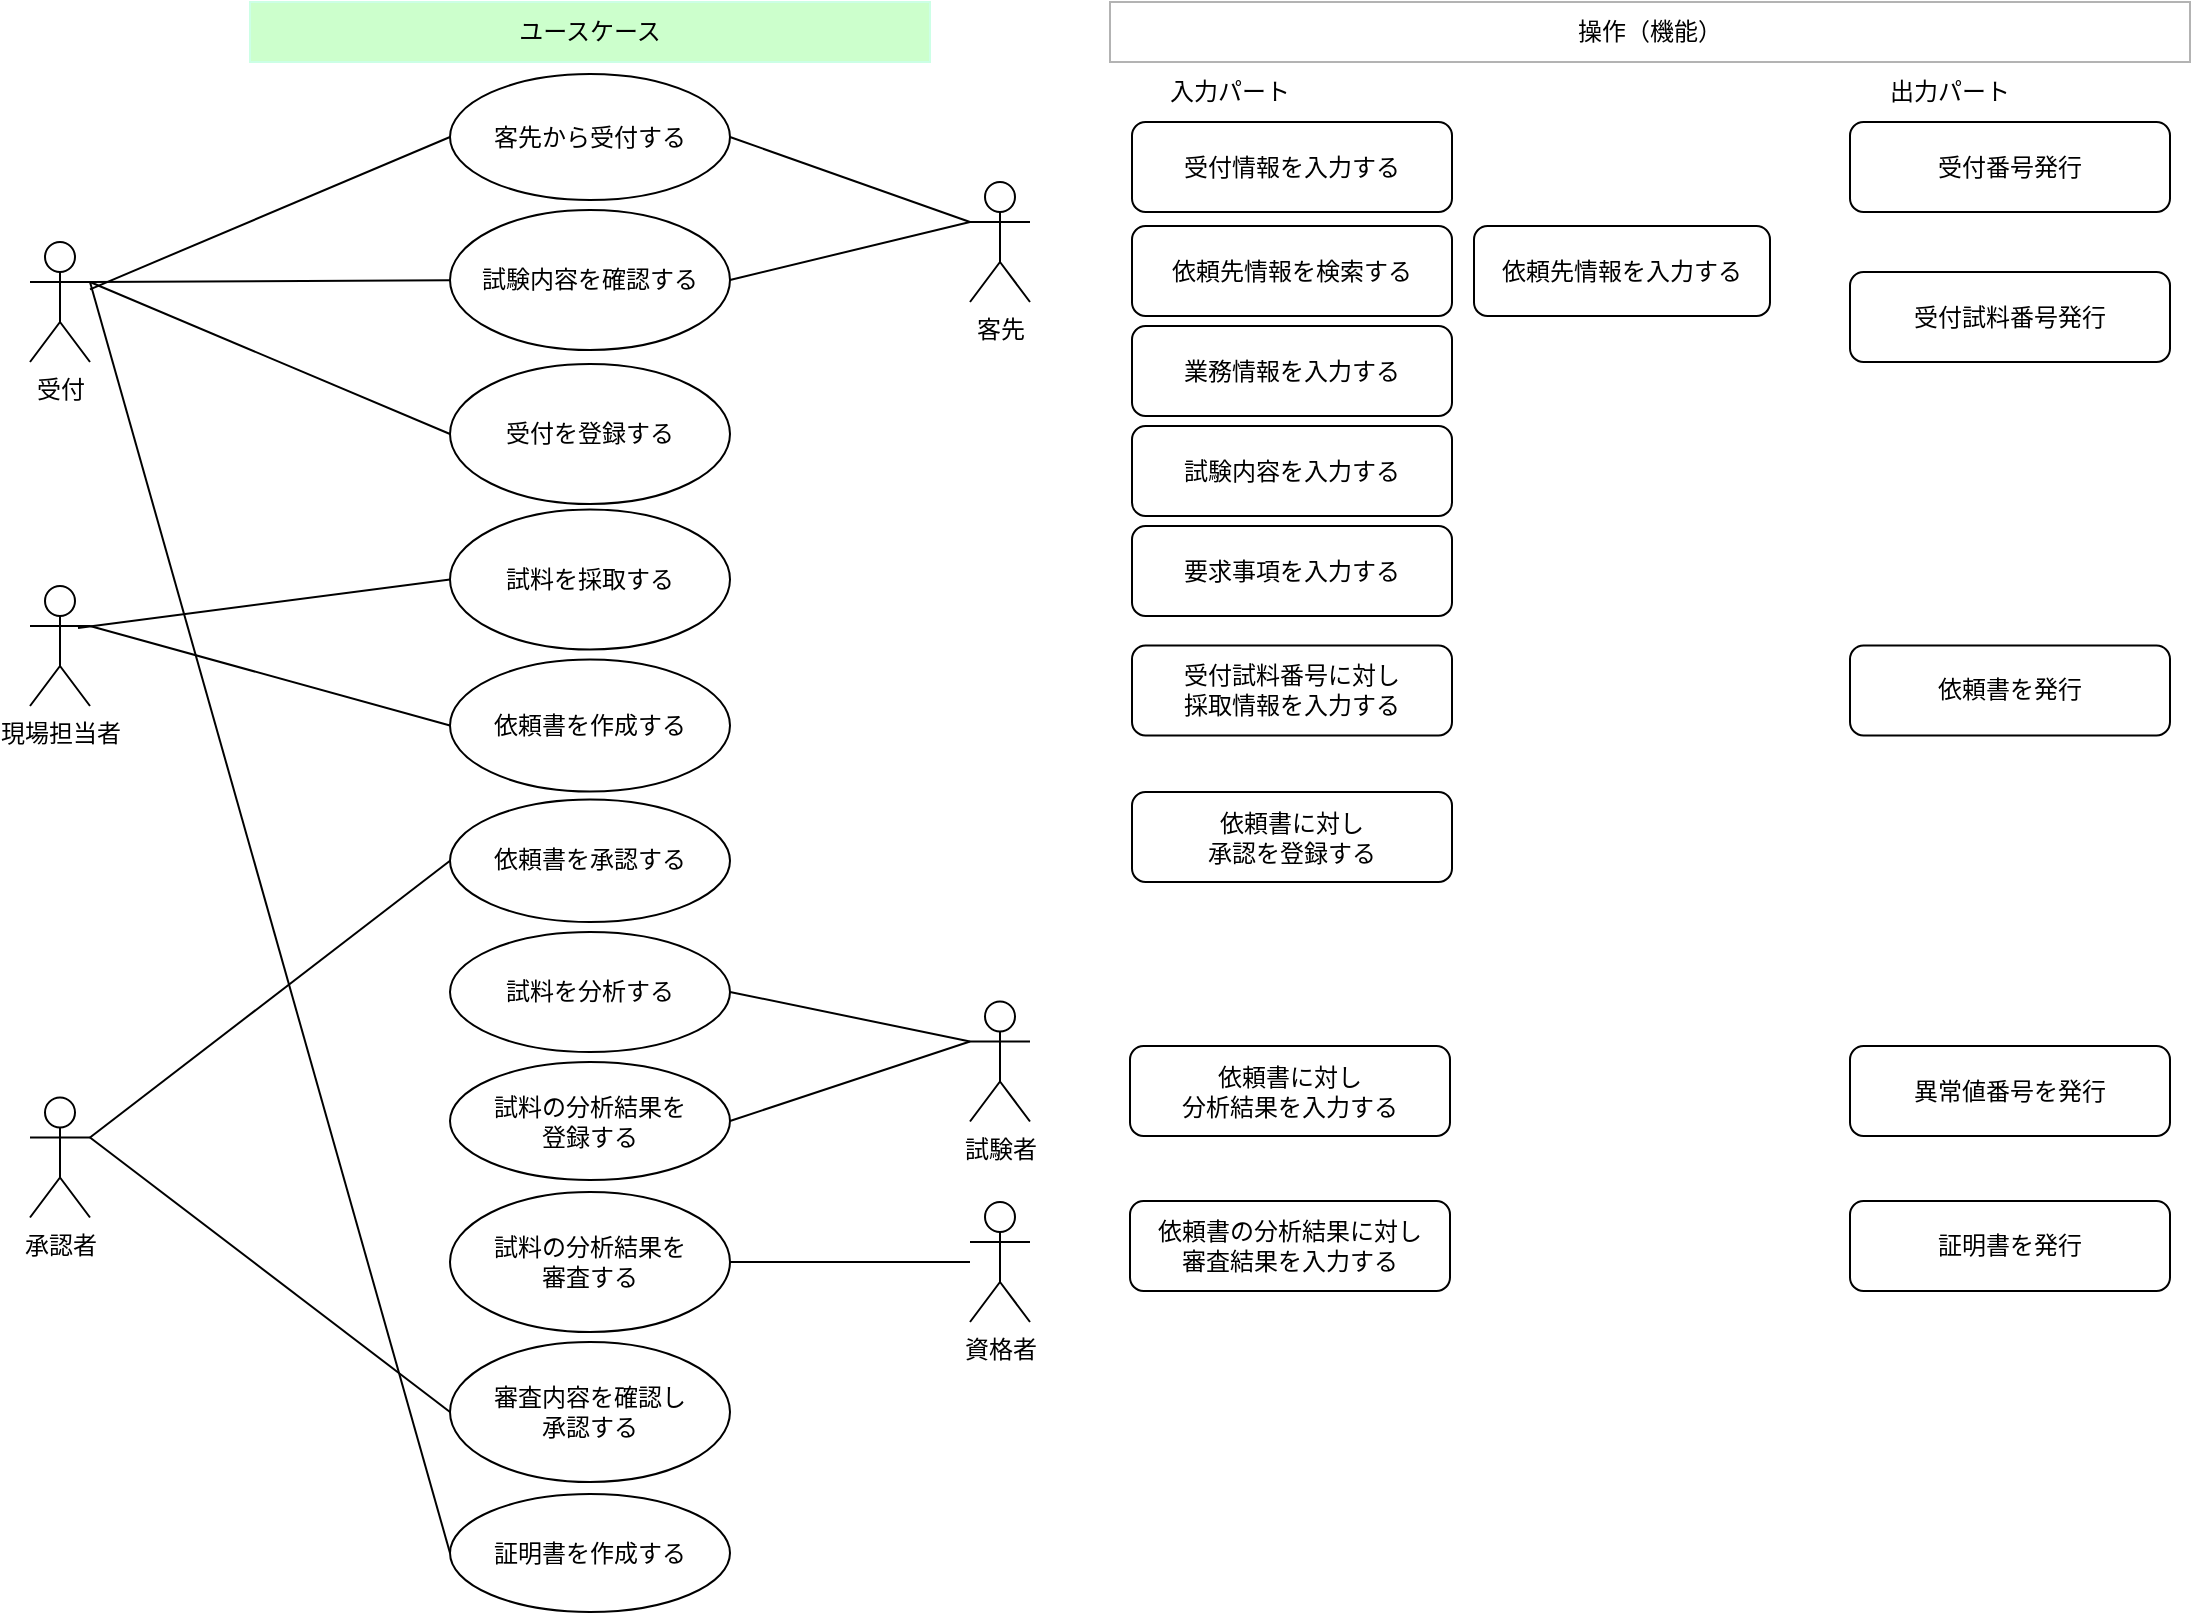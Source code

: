 <mxfile version="21.0.6" type="github" pages="4">
  <diagram id="KEKY2_DRNHdnTpxfxEh-" name="ユースケース図">
    <mxGraphModel dx="1909" dy="1202" grid="1" gridSize="10" guides="1" tooltips="1" connect="1" arrows="1" fold="1" page="1" pageScale="1" pageWidth="1169" pageHeight="827" math="0" shadow="0">
      <root>
        <mxCell id="0" />
        <mxCell id="1" parent="0" />
        <mxCell id="nBnm2uLzzcl5KpnmhNct-1" value="客先から受付する" style="ellipse;whiteSpace=wrap;html=1;" vertex="1" parent="1">
          <mxGeometry x="260" y="47" width="140" height="63" as="geometry" />
        </mxCell>
        <mxCell id="nBnm2uLzzcl5KpnmhNct-2" value="試験内容を確認する" style="ellipse;whiteSpace=wrap;html=1;" vertex="1" parent="1">
          <mxGeometry x="260" y="115" width="140" height="70" as="geometry" />
        </mxCell>
        <mxCell id="nBnm2uLzzcl5KpnmhNct-3" value="受付を登録する" style="ellipse;whiteSpace=wrap;html=1;" vertex="1" parent="1">
          <mxGeometry x="260" y="192" width="140" height="70" as="geometry" />
        </mxCell>
        <mxCell id="nBnm2uLzzcl5KpnmhNct-4" value="依頼書を作成する" style="ellipse;whiteSpace=wrap;html=1;" vertex="1" parent="1">
          <mxGeometry x="260" y="339.75" width="140" height="66" as="geometry" />
        </mxCell>
        <mxCell id="nBnm2uLzzcl5KpnmhNct-5" value="試料を分析する" style="ellipse;whiteSpace=wrap;html=1;" vertex="1" parent="1">
          <mxGeometry x="260" y="476" width="140" height="60" as="geometry" />
        </mxCell>
        <mxCell id="nBnm2uLzzcl5KpnmhNct-6" value="試料の分析結果を&lt;br&gt;登録する" style="ellipse;whiteSpace=wrap;html=1;" vertex="1" parent="1">
          <mxGeometry x="260" y="541" width="140" height="59" as="geometry" />
        </mxCell>
        <mxCell id="nBnm2uLzzcl5KpnmhNct-7" value="試料の分析結果を&lt;br&gt;審査する" style="ellipse;whiteSpace=wrap;html=1;" vertex="1" parent="1">
          <mxGeometry x="260" y="606" width="140" height="70" as="geometry" />
        </mxCell>
        <mxCell id="nBnm2uLzzcl5KpnmhNct-8" value="依頼書を承認する" style="ellipse;whiteSpace=wrap;html=1;" vertex="1" parent="1">
          <mxGeometry x="260" y="409.75" width="140" height="61.25" as="geometry" />
        </mxCell>
        <mxCell id="nBnm2uLzzcl5KpnmhNct-9" value="審査内容を確認し&lt;br&gt;承認する" style="ellipse;whiteSpace=wrap;html=1;" vertex="1" parent="1">
          <mxGeometry x="260" y="681" width="140" height="70" as="geometry" />
        </mxCell>
        <mxCell id="nBnm2uLzzcl5KpnmhNct-10" value="証明書を作成する" style="ellipse;whiteSpace=wrap;html=1;" vertex="1" parent="1">
          <mxGeometry x="260" y="757" width="140" height="59" as="geometry" />
        </mxCell>
        <mxCell id="nBnm2uLzzcl5KpnmhNct-11" value="現場担当者" style="shape=umlActor;verticalLabelPosition=bottom;verticalAlign=top;html=1;" vertex="1" parent="1">
          <mxGeometry x="50" y="303" width="30" height="60" as="geometry" />
        </mxCell>
        <mxCell id="nBnm2uLzzcl5KpnmhNct-12" value="受付" style="shape=umlActor;verticalLabelPosition=bottom;verticalAlign=top;html=1;" vertex="1" parent="1">
          <mxGeometry x="50" y="131" width="30" height="60" as="geometry" />
        </mxCell>
        <mxCell id="nBnm2uLzzcl5KpnmhNct-13" value="試験者" style="shape=umlActor;verticalLabelPosition=bottom;verticalAlign=top;html=1;" vertex="1" parent="1">
          <mxGeometry x="520" y="510.75" width="30" height="60" as="geometry" />
        </mxCell>
        <mxCell id="nBnm2uLzzcl5KpnmhNct-14" value="資格者" style="shape=umlActor;verticalLabelPosition=bottom;verticalAlign=top;html=1;" vertex="1" parent="1">
          <mxGeometry x="520" y="611" width="30" height="60" as="geometry" />
        </mxCell>
        <mxCell id="nBnm2uLzzcl5KpnmhNct-16" value="承認者" style="shape=umlActor;verticalLabelPosition=bottom;verticalAlign=top;html=1;" vertex="1" parent="1">
          <mxGeometry x="50" y="558.75" width="30" height="60" as="geometry" />
        </mxCell>
        <mxCell id="nBnm2uLzzcl5KpnmhNct-17" value="客先" style="shape=umlActor;verticalLabelPosition=bottom;verticalAlign=top;html=1;" vertex="1" parent="1">
          <mxGeometry x="520" y="101" width="30" height="60" as="geometry" />
        </mxCell>
        <mxCell id="nBnm2uLzzcl5KpnmhNct-21" value="" style="endArrow=none;html=1;rounded=0;entryX=0;entryY=0.5;entryDx=0;entryDy=0;" edge="1" parent="1" source="nBnm2uLzzcl5KpnmhNct-12" target="nBnm2uLzzcl5KpnmhNct-1">
          <mxGeometry width="50" height="50" relative="1" as="geometry">
            <mxPoint x="100" y="201" as="sourcePoint" />
            <mxPoint x="150" y="151" as="targetPoint" />
          </mxGeometry>
        </mxCell>
        <mxCell id="nBnm2uLzzcl5KpnmhNct-22" value="" style="endArrow=none;html=1;rounded=0;exitX=1;exitY=0.333;exitDx=0;exitDy=0;exitPerimeter=0;" edge="1" parent="1" source="nBnm2uLzzcl5KpnmhNct-12" target="nBnm2uLzzcl5KpnmhNct-2">
          <mxGeometry width="50" height="50" relative="1" as="geometry">
            <mxPoint x="90" y="193" as="sourcePoint" />
            <mxPoint x="270" y="96" as="targetPoint" />
          </mxGeometry>
        </mxCell>
        <mxCell id="nBnm2uLzzcl5KpnmhNct-23" value="" style="endArrow=none;html=1;rounded=0;exitX=1;exitY=0.333;exitDx=0;exitDy=0;exitPerimeter=0;entryX=0;entryY=0.5;entryDx=0;entryDy=0;" edge="1" parent="1" source="nBnm2uLzzcl5KpnmhNct-12" target="nBnm2uLzzcl5KpnmhNct-3">
          <mxGeometry width="50" height="50" relative="1" as="geometry">
            <mxPoint x="90" y="196" as="sourcePoint" />
            <mxPoint x="270" y="196" as="targetPoint" />
          </mxGeometry>
        </mxCell>
        <mxCell id="nBnm2uLzzcl5KpnmhNct-24" value="" style="endArrow=none;html=1;rounded=0;exitX=1;exitY=0.5;exitDx=0;exitDy=0;entryX=0;entryY=0.333;entryDx=0;entryDy=0;entryPerimeter=0;" edge="1" parent="1" source="nBnm2uLzzcl5KpnmhNct-1" target="nBnm2uLzzcl5KpnmhNct-17">
          <mxGeometry width="50" height="50" relative="1" as="geometry">
            <mxPoint x="90" y="196" as="sourcePoint" />
            <mxPoint x="270" y="296" as="targetPoint" />
          </mxGeometry>
        </mxCell>
        <mxCell id="nBnm2uLzzcl5KpnmhNct-25" value="" style="endArrow=none;html=1;rounded=0;exitX=1;exitY=0.5;exitDx=0;exitDy=0;entryX=0;entryY=0.333;entryDx=0;entryDy=0;entryPerimeter=0;" edge="1" parent="1" source="nBnm2uLzzcl5KpnmhNct-2" target="nBnm2uLzzcl5KpnmhNct-17">
          <mxGeometry width="50" height="50" relative="1" as="geometry">
            <mxPoint x="410" y="96" as="sourcePoint" />
            <mxPoint x="580" y="131" as="targetPoint" />
          </mxGeometry>
        </mxCell>
        <mxCell id="yfelYW-6uXwqCz8aFOsW-1" value="試料を採取する" style="ellipse;whiteSpace=wrap;html=1;" vertex="1" parent="1">
          <mxGeometry x="260" y="264.75" width="140" height="70" as="geometry" />
        </mxCell>
        <mxCell id="yfelYW-6uXwqCz8aFOsW-2" value="" style="endArrow=none;html=1;rounded=0;entryX=0;entryY=0.5;entryDx=0;entryDy=0;exitX=0.8;exitY=0.35;exitDx=0;exitDy=0;exitPerimeter=0;" edge="1" parent="1" source="nBnm2uLzzcl5KpnmhNct-11" target="yfelYW-6uXwqCz8aFOsW-1">
          <mxGeometry width="50" height="50" relative="1" as="geometry">
            <mxPoint x="90" y="381" as="sourcePoint" />
            <mxPoint x="270" y="96" as="targetPoint" />
          </mxGeometry>
        </mxCell>
        <mxCell id="yfelYW-6uXwqCz8aFOsW-5" value="" style="endArrow=none;html=1;rounded=0;entryX=0;entryY=0.5;entryDx=0;entryDy=0;exitX=1;exitY=0.333;exitDx=0;exitDy=0;exitPerimeter=0;" edge="1" parent="1" source="nBnm2uLzzcl5KpnmhNct-11" target="nBnm2uLzzcl5KpnmhNct-4">
          <mxGeometry width="50" height="50" relative="1" as="geometry">
            <mxPoint x="90" y="196" as="sourcePoint" />
            <mxPoint x="270" y="476" as="targetPoint" />
          </mxGeometry>
        </mxCell>
        <mxCell id="yfelYW-6uXwqCz8aFOsW-9" value="" style="endArrow=none;html=1;rounded=0;entryX=0;entryY=0.5;entryDx=0;entryDy=0;exitX=1;exitY=0.333;exitDx=0;exitDy=0;exitPerimeter=0;" edge="1" parent="1" source="nBnm2uLzzcl5KpnmhNct-16" target="nBnm2uLzzcl5KpnmhNct-8">
          <mxGeometry width="50" height="50" relative="1" as="geometry">
            <mxPoint x="90" y="384.75" as="sourcePoint" />
            <mxPoint x="270" y="429.75" as="targetPoint" />
          </mxGeometry>
        </mxCell>
        <mxCell id="yfelYW-6uXwqCz8aFOsW-10" value="" style="endArrow=none;html=1;rounded=0;entryX=0;entryY=0.333;entryDx=0;entryDy=0;exitX=1;exitY=0.5;exitDx=0;exitDy=0;entryPerimeter=0;" edge="1" parent="1" source="nBnm2uLzzcl5KpnmhNct-5" target="nBnm2uLzzcl5KpnmhNct-13">
          <mxGeometry width="50" height="50" relative="1" as="geometry">
            <mxPoint x="90" y="494.75" as="sourcePoint" />
            <mxPoint x="270" y="439.75" as="targetPoint" />
          </mxGeometry>
        </mxCell>
        <mxCell id="yfelYW-6uXwqCz8aFOsW-11" value="" style="endArrow=none;html=1;rounded=0;entryX=0;entryY=0.333;entryDx=0;entryDy=0;exitX=1;exitY=0.5;exitDx=0;exitDy=0;entryPerimeter=0;" edge="1" parent="1" source="nBnm2uLzzcl5KpnmhNct-6" target="nBnm2uLzzcl5KpnmhNct-13">
          <mxGeometry width="50" height="50" relative="1" as="geometry">
            <mxPoint x="410" y="539.75" as="sourcePoint" />
            <mxPoint x="590" y="564.75" as="targetPoint" />
          </mxGeometry>
        </mxCell>
        <mxCell id="yfelYW-6uXwqCz8aFOsW-12" value="" style="endArrow=none;html=1;rounded=0;" edge="1" parent="1" source="nBnm2uLzzcl5KpnmhNct-7" target="nBnm2uLzzcl5KpnmhNct-14">
          <mxGeometry width="50" height="50" relative="1" as="geometry">
            <mxPoint x="410" y="639.75" as="sourcePoint" />
            <mxPoint x="590" y="564.75" as="targetPoint" />
          </mxGeometry>
        </mxCell>
        <mxCell id="yfelYW-6uXwqCz8aFOsW-13" value="" style="endArrow=none;html=1;rounded=0;entryX=0;entryY=0.5;entryDx=0;entryDy=0;exitX=1;exitY=0.333;exitDx=0;exitDy=0;exitPerimeter=0;" edge="1" parent="1" source="nBnm2uLzzcl5KpnmhNct-16" target="nBnm2uLzzcl5KpnmhNct-9">
          <mxGeometry width="50" height="50" relative="1" as="geometry">
            <mxPoint x="80" y="669.75" as="sourcePoint" />
            <mxPoint x="270" y="439.75" as="targetPoint" />
          </mxGeometry>
        </mxCell>
        <mxCell id="yfelYW-6uXwqCz8aFOsW-14" value="" style="endArrow=none;html=1;rounded=0;exitX=1;exitY=0.333;exitDx=0;exitDy=0;exitPerimeter=0;entryX=0;entryY=0.5;entryDx=0;entryDy=0;" edge="1" parent="1" source="nBnm2uLzzcl5KpnmhNct-12" target="nBnm2uLzzcl5KpnmhNct-10">
          <mxGeometry width="50" height="50" relative="1" as="geometry">
            <mxPoint x="90" y="196" as="sourcePoint" />
            <mxPoint x="270" y="296" as="targetPoint" />
          </mxGeometry>
        </mxCell>
        <mxCell id="3FiCny1yToZSxt5dMoCD-1" value="受付情報を入力する" style="rounded=1;whiteSpace=wrap;html=1;" vertex="1" parent="1">
          <mxGeometry x="601" y="71" width="160" height="45" as="geometry" />
        </mxCell>
        <mxCell id="3FiCny1yToZSxt5dMoCD-2" value="依頼先情報を検索する" style="rounded=1;whiteSpace=wrap;html=1;" vertex="1" parent="1">
          <mxGeometry x="601" y="123" width="160" height="45" as="geometry" />
        </mxCell>
        <mxCell id="3FiCny1yToZSxt5dMoCD-3" value="依頼先情報を入力する" style="rounded=1;whiteSpace=wrap;html=1;" vertex="1" parent="1">
          <mxGeometry x="772" y="123" width="148" height="45" as="geometry" />
        </mxCell>
        <mxCell id="3FiCny1yToZSxt5dMoCD-5" value="試験内容を入力する" style="rounded=1;whiteSpace=wrap;html=1;" vertex="1" parent="1">
          <mxGeometry x="601" y="223" width="160" height="45" as="geometry" />
        </mxCell>
        <mxCell id="3FiCny1yToZSxt5dMoCD-7" value="業務情報を入力する" style="rounded=1;whiteSpace=wrap;html=1;" vertex="1" parent="1">
          <mxGeometry x="601" y="173" width="160" height="45" as="geometry" />
        </mxCell>
        <mxCell id="3FiCny1yToZSxt5dMoCD-9" value="要求事項を入力する" style="rounded=1;whiteSpace=wrap;html=1;" vertex="1" parent="1">
          <mxGeometry x="601" y="273" width="160" height="45" as="geometry" />
        </mxCell>
        <mxCell id="3FiCny1yToZSxt5dMoCD-10" value="受付試料番号に対し&lt;br&gt;採取情報を入力する" style="rounded=1;whiteSpace=wrap;html=1;" vertex="1" parent="1">
          <mxGeometry x="601" y="332.75" width="160" height="45" as="geometry" />
        </mxCell>
        <mxCell id="3FiCny1yToZSxt5dMoCD-11" value="受付番号発行" style="rounded=1;whiteSpace=wrap;html=1;" vertex="1" parent="1">
          <mxGeometry x="960" y="71" width="160" height="45" as="geometry" />
        </mxCell>
        <mxCell id="3FiCny1yToZSxt5dMoCD-12" value="受付試料番号発行" style="rounded=1;whiteSpace=wrap;html=1;" vertex="1" parent="1">
          <mxGeometry x="960" y="146" width="160" height="45" as="geometry" />
        </mxCell>
        <mxCell id="3FiCny1yToZSxt5dMoCD-13" value="依頼書を発行" style="rounded=1;whiteSpace=wrap;html=1;" vertex="1" parent="1">
          <mxGeometry x="960" y="332.75" width="160" height="45" as="geometry" />
        </mxCell>
        <mxCell id="3FiCny1yToZSxt5dMoCD-14" value="依頼書に対し&lt;br&gt;承認を登録する" style="rounded=1;whiteSpace=wrap;html=1;" vertex="1" parent="1">
          <mxGeometry x="601" y="406" width="160" height="45" as="geometry" />
        </mxCell>
        <mxCell id="3FiCny1yToZSxt5dMoCD-15" value="依頼書に対し&lt;br&gt;分析結果を入力する" style="rounded=1;whiteSpace=wrap;html=1;" vertex="1" parent="1">
          <mxGeometry x="600" y="533" width="160" height="45" as="geometry" />
        </mxCell>
        <mxCell id="3FiCny1yToZSxt5dMoCD-22" value="依頼書の分析結果に対し&lt;br&gt;審査結果を入力する" style="rounded=1;whiteSpace=wrap;html=1;" vertex="1" parent="1">
          <mxGeometry x="600" y="610.5" width="160" height="45" as="geometry" />
        </mxCell>
        <mxCell id="3FiCny1yToZSxt5dMoCD-23" value="異常値番号を発行" style="rounded=1;whiteSpace=wrap;html=1;" vertex="1" parent="1">
          <mxGeometry x="960" y="533" width="160" height="45" as="geometry" />
        </mxCell>
        <mxCell id="3FiCny1yToZSxt5dMoCD-24" value="証明書を発行" style="rounded=1;whiteSpace=wrap;html=1;" vertex="1" parent="1">
          <mxGeometry x="960" y="610.5" width="160" height="45" as="geometry" />
        </mxCell>
        <mxCell id="3FiCny1yToZSxt5dMoCD-25" value="ユースケース" style="rounded=0;whiteSpace=wrap;html=1;fillColor=#CCFFCC;shadow=0;strokeColor=#CCFFE6;" vertex="1" parent="1">
          <mxGeometry x="160" y="11" width="340" height="30" as="geometry" />
        </mxCell>
        <mxCell id="3FiCny1yToZSxt5dMoCD-26" value="操作（機能）" style="rounded=0;whiteSpace=wrap;html=1;fillColor=#FFFFFF;shadow=0;strokeColor=#B3B3B3;" vertex="1" parent="1">
          <mxGeometry x="590" y="11" width="540" height="30" as="geometry" />
        </mxCell>
        <mxCell id="3FiCny1yToZSxt5dMoCD-28" value="入力パート" style="text;html=1;strokeColor=none;fillColor=none;align=center;verticalAlign=middle;whiteSpace=wrap;rounded=0;" vertex="1" parent="1">
          <mxGeometry x="600" y="41" width="100" height="30" as="geometry" />
        </mxCell>
        <mxCell id="3FiCny1yToZSxt5dMoCD-29" value="出力パート" style="text;html=1;strokeColor=none;fillColor=none;align=center;verticalAlign=middle;whiteSpace=wrap;rounded=0;" vertex="1" parent="1">
          <mxGeometry x="960" y="41" width="100" height="30" as="geometry" />
        </mxCell>
      </root>
    </mxGraphModel>
  </diagram>
  <diagram id="R2lEEEUBdFMjLlhIrx00" name="ER図">
    <mxGraphModel dx="1909" dy="1202" grid="1" gridSize="10" guides="1" tooltips="1" connect="1" arrows="1" fold="1" page="1" pageScale="1" pageWidth="1169" pageHeight="827" math="0" shadow="0" extFonts="Permanent Marker^https://fonts.googleapis.com/css?family=Permanent+Marker">
      <root>
        <mxCell id="0" />
        <mxCell id="1" parent="0" />
        <mxCell id="C-vyLk0tnHw3VtMMgP7b-1" value="" style="edgeStyle=entityRelationEdgeStyle;endArrow=ERzeroToMany;startArrow=ERone;endFill=1;startFill=0;exitX=1;exitY=0.5;exitDx=0;exitDy=0;" parent="1" source="HytwU7K6Hj9jN3usuGpr-115" target="HytwU7K6Hj9jN3usuGpr-146" edge="1">
          <mxGeometry width="100" height="100" relative="1" as="geometry">
            <mxPoint x="460" y="280" as="sourcePoint" />
            <mxPoint x="560" y="180" as="targetPoint" />
          </mxGeometry>
        </mxCell>
        <mxCell id="JktFEkyGFQBK-VZr2_7i-49" value="試料" style="shape=table;startSize=30;container=1;collapsible=1;childLayout=tableLayout;fixedRows=1;rowLines=0;fontStyle=1;align=center;resizeLast=1;html=1;" vertex="1" parent="1">
          <mxGeometry x="960" y="40" width="180" height="120" as="geometry" />
        </mxCell>
        <mxCell id="JktFEkyGFQBK-VZr2_7i-50" value="" style="shape=tableRow;horizontal=0;startSize=0;swimlaneHead=0;swimlaneBody=0;fillColor=none;collapsible=0;dropTarget=0;points=[[0,0.5],[1,0.5]];portConstraint=eastwest;top=0;left=0;right=0;bottom=1;" vertex="1" parent="JktFEkyGFQBK-VZr2_7i-49">
          <mxGeometry y="30" width="180" height="30" as="geometry" />
        </mxCell>
        <mxCell id="JktFEkyGFQBK-VZr2_7i-51" value="PK" style="shape=partialRectangle;connectable=0;fillColor=none;top=0;left=0;bottom=0;right=0;fontStyle=1;overflow=hidden;whiteSpace=wrap;html=1;" vertex="1" parent="JktFEkyGFQBK-VZr2_7i-50">
          <mxGeometry width="30" height="30" as="geometry">
            <mxRectangle width="30" height="30" as="alternateBounds" />
          </mxGeometry>
        </mxCell>
        <mxCell id="JktFEkyGFQBK-VZr2_7i-52" value="試料ID" style="shape=partialRectangle;connectable=0;fillColor=none;top=0;left=0;bottom=0;right=0;align=left;spacingLeft=6;fontStyle=5;overflow=hidden;whiteSpace=wrap;html=1;" vertex="1" parent="JktFEkyGFQBK-VZr2_7i-50">
          <mxGeometry x="30" width="150" height="30" as="geometry">
            <mxRectangle width="150" height="30" as="alternateBounds" />
          </mxGeometry>
        </mxCell>
        <mxCell id="JktFEkyGFQBK-VZr2_7i-53" value="" style="shape=tableRow;horizontal=0;startSize=0;swimlaneHead=0;swimlaneBody=0;fillColor=none;collapsible=0;dropTarget=0;points=[[0,0.5],[1,0.5]];portConstraint=eastwest;top=0;left=0;right=0;bottom=0;" vertex="1" parent="JktFEkyGFQBK-VZr2_7i-49">
          <mxGeometry y="60" width="180" height="30" as="geometry" />
        </mxCell>
        <mxCell id="JktFEkyGFQBK-VZr2_7i-54" value="" style="shape=partialRectangle;connectable=0;fillColor=none;top=0;left=0;bottom=0;right=0;editable=1;overflow=hidden;whiteSpace=wrap;html=1;" vertex="1" parent="JktFEkyGFQBK-VZr2_7i-53">
          <mxGeometry width="30" height="30" as="geometry">
            <mxRectangle width="30" height="30" as="alternateBounds" />
          </mxGeometry>
        </mxCell>
        <mxCell id="JktFEkyGFQBK-VZr2_7i-55" value="資料番号" style="shape=partialRectangle;connectable=0;fillColor=none;top=0;left=0;bottom=0;right=0;align=left;spacingLeft=6;overflow=hidden;whiteSpace=wrap;html=1;" vertex="1" parent="JktFEkyGFQBK-VZr2_7i-53">
          <mxGeometry x="30" width="150" height="30" as="geometry">
            <mxRectangle width="150" height="30" as="alternateBounds" />
          </mxGeometry>
        </mxCell>
        <mxCell id="JktFEkyGFQBK-VZr2_7i-56" value="" style="shape=tableRow;horizontal=0;startSize=0;swimlaneHead=0;swimlaneBody=0;fillColor=none;collapsible=0;dropTarget=0;points=[[0,0.5],[1,0.5]];portConstraint=eastwest;top=0;left=0;right=0;bottom=0;" vertex="1" parent="JktFEkyGFQBK-VZr2_7i-49">
          <mxGeometry y="90" width="180" height="30" as="geometry" />
        </mxCell>
        <mxCell id="JktFEkyGFQBK-VZr2_7i-57" value="" style="shape=partialRectangle;connectable=0;fillColor=none;top=0;left=0;bottom=0;right=0;editable=1;overflow=hidden;whiteSpace=wrap;html=1;" vertex="1" parent="JktFEkyGFQBK-VZr2_7i-56">
          <mxGeometry width="30" height="30" as="geometry">
            <mxRectangle width="30" height="30" as="alternateBounds" />
          </mxGeometry>
        </mxCell>
        <mxCell id="JktFEkyGFQBK-VZr2_7i-58" value="資料名" style="shape=partialRectangle;connectable=0;fillColor=none;top=0;left=0;bottom=0;right=0;align=left;spacingLeft=6;overflow=hidden;whiteSpace=wrap;html=1;" vertex="1" parent="JktFEkyGFQBK-VZr2_7i-56">
          <mxGeometry x="30" width="150" height="30" as="geometry">
            <mxRectangle width="150" height="30" as="alternateBounds" />
          </mxGeometry>
        </mxCell>
        <mxCell id="JktFEkyGFQBK-VZr2_7i-65" value="取引先" style="shape=table;startSize=30;container=1;collapsible=1;childLayout=tableLayout;fixedRows=1;rowLines=0;fontStyle=1;align=center;resizeLast=1;html=1;" vertex="1" parent="1">
          <mxGeometry x="40" y="380" width="180" height="270" as="geometry" />
        </mxCell>
        <mxCell id="JktFEkyGFQBK-VZr2_7i-66" value="" style="shape=tableRow;horizontal=0;startSize=0;swimlaneHead=0;swimlaneBody=0;fillColor=none;collapsible=0;dropTarget=0;points=[[0,0.5],[1,0.5]];portConstraint=eastwest;top=0;left=0;right=0;bottom=1;" vertex="1" parent="JktFEkyGFQBK-VZr2_7i-65">
          <mxGeometry y="30" width="180" height="30" as="geometry" />
        </mxCell>
        <mxCell id="JktFEkyGFQBK-VZr2_7i-67" value="PK" style="shape=partialRectangle;connectable=0;fillColor=none;top=0;left=0;bottom=0;right=0;fontStyle=1;overflow=hidden;whiteSpace=wrap;html=1;" vertex="1" parent="JktFEkyGFQBK-VZr2_7i-66">
          <mxGeometry width="30" height="30" as="geometry">
            <mxRectangle width="30" height="30" as="alternateBounds" />
          </mxGeometry>
        </mxCell>
        <mxCell id="JktFEkyGFQBK-VZr2_7i-68" value="取引先ID" style="shape=partialRectangle;connectable=0;fillColor=none;top=0;left=0;bottom=0;right=0;align=left;spacingLeft=6;fontStyle=5;overflow=hidden;whiteSpace=wrap;html=1;" vertex="1" parent="JktFEkyGFQBK-VZr2_7i-66">
          <mxGeometry x="30" width="150" height="30" as="geometry">
            <mxRectangle width="150" height="30" as="alternateBounds" />
          </mxGeometry>
        </mxCell>
        <mxCell id="JktFEkyGFQBK-VZr2_7i-69" value="" style="shape=tableRow;horizontal=0;startSize=0;swimlaneHead=0;swimlaneBody=0;fillColor=none;collapsible=0;dropTarget=0;points=[[0,0.5],[1,0.5]];portConstraint=eastwest;top=0;left=0;right=0;bottom=0;" vertex="1" parent="JktFEkyGFQBK-VZr2_7i-65">
          <mxGeometry y="60" width="180" height="30" as="geometry" />
        </mxCell>
        <mxCell id="JktFEkyGFQBK-VZr2_7i-70" value="" style="shape=partialRectangle;connectable=0;fillColor=none;top=0;left=0;bottom=0;right=0;editable=1;overflow=hidden;whiteSpace=wrap;html=1;" vertex="1" parent="JktFEkyGFQBK-VZr2_7i-69">
          <mxGeometry width="30" height="30" as="geometry">
            <mxRectangle width="30" height="30" as="alternateBounds" />
          </mxGeometry>
        </mxCell>
        <mxCell id="JktFEkyGFQBK-VZr2_7i-71" value="取引先コード" style="shape=partialRectangle;connectable=0;fillColor=none;top=0;left=0;bottom=0;right=0;align=left;spacingLeft=6;overflow=hidden;whiteSpace=wrap;html=1;" vertex="1" parent="JktFEkyGFQBK-VZr2_7i-69">
          <mxGeometry x="30" width="150" height="30" as="geometry">
            <mxRectangle width="150" height="30" as="alternateBounds" />
          </mxGeometry>
        </mxCell>
        <mxCell id="JktFEkyGFQBK-VZr2_7i-72" value="" style="shape=tableRow;horizontal=0;startSize=0;swimlaneHead=0;swimlaneBody=0;fillColor=none;collapsible=0;dropTarget=0;points=[[0,0.5],[1,0.5]];portConstraint=eastwest;top=0;left=0;right=0;bottom=0;" vertex="1" parent="JktFEkyGFQBK-VZr2_7i-65">
          <mxGeometry y="90" width="180" height="30" as="geometry" />
        </mxCell>
        <mxCell id="JktFEkyGFQBK-VZr2_7i-73" value="" style="shape=partialRectangle;connectable=0;fillColor=none;top=0;left=0;bottom=0;right=0;editable=1;overflow=hidden;whiteSpace=wrap;html=1;" vertex="1" parent="JktFEkyGFQBK-VZr2_7i-72">
          <mxGeometry width="30" height="30" as="geometry">
            <mxRectangle width="30" height="30" as="alternateBounds" />
          </mxGeometry>
        </mxCell>
        <mxCell id="JktFEkyGFQBK-VZr2_7i-74" value="会社名" style="shape=partialRectangle;connectable=0;fillColor=none;top=0;left=0;bottom=0;right=0;align=left;spacingLeft=6;overflow=hidden;whiteSpace=wrap;html=1;" vertex="1" parent="JktFEkyGFQBK-VZr2_7i-72">
          <mxGeometry x="30" width="150" height="30" as="geometry">
            <mxRectangle width="150" height="30" as="alternateBounds" />
          </mxGeometry>
        </mxCell>
        <mxCell id="JktFEkyGFQBK-VZr2_7i-75" value="" style="shape=tableRow;horizontal=0;startSize=0;swimlaneHead=0;swimlaneBody=0;fillColor=none;collapsible=0;dropTarget=0;points=[[0,0.5],[1,0.5]];portConstraint=eastwest;top=0;left=0;right=0;bottom=0;" vertex="1" parent="JktFEkyGFQBK-VZr2_7i-65">
          <mxGeometry y="120" width="180" height="30" as="geometry" />
        </mxCell>
        <mxCell id="JktFEkyGFQBK-VZr2_7i-76" value="" style="shape=partialRectangle;connectable=0;fillColor=none;top=0;left=0;bottom=0;right=0;editable=1;overflow=hidden;whiteSpace=wrap;html=1;" vertex="1" parent="JktFEkyGFQBK-VZr2_7i-75">
          <mxGeometry width="30" height="30" as="geometry">
            <mxRectangle width="30" height="30" as="alternateBounds" />
          </mxGeometry>
        </mxCell>
        <mxCell id="JktFEkyGFQBK-VZr2_7i-77" value="郵便番号" style="shape=partialRectangle;connectable=0;fillColor=none;top=0;left=0;bottom=0;right=0;align=left;spacingLeft=6;overflow=hidden;whiteSpace=wrap;html=1;" vertex="1" parent="JktFEkyGFQBK-VZr2_7i-75">
          <mxGeometry x="30" width="150" height="30" as="geometry">
            <mxRectangle width="150" height="30" as="alternateBounds" />
          </mxGeometry>
        </mxCell>
        <mxCell id="JktFEkyGFQBK-VZr2_7i-78" value="" style="shape=tableRow;horizontal=0;startSize=0;swimlaneHead=0;swimlaneBody=0;fillColor=none;collapsible=0;dropTarget=0;points=[[0,0.5],[1,0.5]];portConstraint=eastwest;top=0;left=0;right=0;bottom=0;" vertex="1" parent="JktFEkyGFQBK-VZr2_7i-65">
          <mxGeometry y="150" width="180" height="30" as="geometry" />
        </mxCell>
        <mxCell id="JktFEkyGFQBK-VZr2_7i-79" value="" style="shape=partialRectangle;connectable=0;fillColor=none;top=0;left=0;bottom=0;right=0;editable=1;overflow=hidden;whiteSpace=wrap;html=1;" vertex="1" parent="JktFEkyGFQBK-VZr2_7i-78">
          <mxGeometry width="30" height="30" as="geometry">
            <mxRectangle width="30" height="30" as="alternateBounds" />
          </mxGeometry>
        </mxCell>
        <mxCell id="JktFEkyGFQBK-VZr2_7i-80" value="住所" style="shape=partialRectangle;connectable=0;fillColor=none;top=0;left=0;bottom=0;right=0;align=left;spacingLeft=6;overflow=hidden;whiteSpace=wrap;html=1;" vertex="1" parent="JktFEkyGFQBK-VZr2_7i-78">
          <mxGeometry x="30" width="150" height="30" as="geometry">
            <mxRectangle width="150" height="30" as="alternateBounds" />
          </mxGeometry>
        </mxCell>
        <mxCell id="sSWPPHRXPiyIfVwdvgFd-84" value="" style="shape=tableRow;horizontal=0;startSize=0;swimlaneHead=0;swimlaneBody=0;fillColor=none;collapsible=0;dropTarget=0;points=[[0,0.5],[1,0.5]];portConstraint=eastwest;top=0;left=0;right=0;bottom=0;" vertex="1" parent="JktFEkyGFQBK-VZr2_7i-65">
          <mxGeometry y="180" width="180" height="30" as="geometry" />
        </mxCell>
        <mxCell id="sSWPPHRXPiyIfVwdvgFd-85" value="" style="shape=partialRectangle;connectable=0;fillColor=none;top=0;left=0;bottom=0;right=0;editable=1;overflow=hidden;whiteSpace=wrap;html=1;" vertex="1" parent="sSWPPHRXPiyIfVwdvgFd-84">
          <mxGeometry width="30" height="30" as="geometry">
            <mxRectangle width="30" height="30" as="alternateBounds" />
          </mxGeometry>
        </mxCell>
        <mxCell id="sSWPPHRXPiyIfVwdvgFd-86" value="TEL" style="shape=partialRectangle;connectable=0;fillColor=none;top=0;left=0;bottom=0;right=0;align=left;spacingLeft=6;overflow=hidden;whiteSpace=wrap;html=1;" vertex="1" parent="sSWPPHRXPiyIfVwdvgFd-84">
          <mxGeometry x="30" width="150" height="30" as="geometry">
            <mxRectangle width="150" height="30" as="alternateBounds" />
          </mxGeometry>
        </mxCell>
        <mxCell id="sSWPPHRXPiyIfVwdvgFd-93" value="" style="shape=tableRow;horizontal=0;startSize=0;swimlaneHead=0;swimlaneBody=0;fillColor=none;collapsible=0;dropTarget=0;points=[[0,0.5],[1,0.5]];portConstraint=eastwest;top=0;left=0;right=0;bottom=0;" vertex="1" parent="JktFEkyGFQBK-VZr2_7i-65">
          <mxGeometry y="210" width="180" height="30" as="geometry" />
        </mxCell>
        <mxCell id="sSWPPHRXPiyIfVwdvgFd-94" value="" style="shape=partialRectangle;connectable=0;fillColor=none;top=0;left=0;bottom=0;right=0;editable=1;overflow=hidden;whiteSpace=wrap;html=1;" vertex="1" parent="sSWPPHRXPiyIfVwdvgFd-93">
          <mxGeometry width="30" height="30" as="geometry">
            <mxRectangle width="30" height="30" as="alternateBounds" />
          </mxGeometry>
        </mxCell>
        <mxCell id="sSWPPHRXPiyIfVwdvgFd-95" value="FAX" style="shape=partialRectangle;connectable=0;fillColor=none;top=0;left=0;bottom=0;right=0;align=left;spacingLeft=6;overflow=hidden;whiteSpace=wrap;html=1;" vertex="1" parent="sSWPPHRXPiyIfVwdvgFd-93">
          <mxGeometry x="30" width="150" height="30" as="geometry">
            <mxRectangle width="150" height="30" as="alternateBounds" />
          </mxGeometry>
        </mxCell>
        <mxCell id="sSWPPHRXPiyIfVwdvgFd-118" value="" style="shape=tableRow;horizontal=0;startSize=0;swimlaneHead=0;swimlaneBody=0;fillColor=none;collapsible=0;dropTarget=0;points=[[0,0.5],[1,0.5]];portConstraint=eastwest;top=0;left=0;right=0;bottom=0;" vertex="1" parent="JktFEkyGFQBK-VZr2_7i-65">
          <mxGeometry y="240" width="180" height="30" as="geometry" />
        </mxCell>
        <mxCell id="sSWPPHRXPiyIfVwdvgFd-119" value="" style="shape=partialRectangle;connectable=0;fillColor=none;top=0;left=0;bottom=0;right=0;editable=1;overflow=hidden;whiteSpace=wrap;html=1;" vertex="1" parent="sSWPPHRXPiyIfVwdvgFd-118">
          <mxGeometry width="30" height="30" as="geometry">
            <mxRectangle width="30" height="30" as="alternateBounds" />
          </mxGeometry>
        </mxCell>
        <mxCell id="sSWPPHRXPiyIfVwdvgFd-120" value="代表者名" style="shape=partialRectangle;connectable=0;fillColor=none;top=0;left=0;bottom=0;right=0;align=left;spacingLeft=6;overflow=hidden;whiteSpace=wrap;html=1;" vertex="1" parent="sSWPPHRXPiyIfVwdvgFd-118">
          <mxGeometry x="30" width="150" height="30" as="geometry">
            <mxRectangle width="150" height="30" as="alternateBounds" />
          </mxGeometry>
        </mxCell>
        <mxCell id="JktFEkyGFQBK-VZr2_7i-113" value="担当者（社内）" style="shape=table;startSize=30;container=1;collapsible=1;childLayout=tableLayout;fixedRows=1;rowLines=0;fontStyle=1;align=center;resizeLast=1;html=1;" vertex="1" parent="1">
          <mxGeometry x="520" y="630" width="180" height="180" as="geometry" />
        </mxCell>
        <mxCell id="JktFEkyGFQBK-VZr2_7i-114" value="" style="shape=tableRow;horizontal=0;startSize=0;swimlaneHead=0;swimlaneBody=0;fillColor=none;collapsible=0;dropTarget=0;points=[[0,0.5],[1,0.5]];portConstraint=eastwest;top=0;left=0;right=0;bottom=1;" vertex="1" parent="JktFEkyGFQBK-VZr2_7i-113">
          <mxGeometry y="30" width="180" height="30" as="geometry" />
        </mxCell>
        <mxCell id="JktFEkyGFQBK-VZr2_7i-115" value="PK" style="shape=partialRectangle;connectable=0;fillColor=none;top=0;left=0;bottom=0;right=0;fontStyle=1;overflow=hidden;whiteSpace=wrap;html=1;" vertex="1" parent="JktFEkyGFQBK-VZr2_7i-114">
          <mxGeometry width="30" height="30" as="geometry">
            <mxRectangle width="30" height="30" as="alternateBounds" />
          </mxGeometry>
        </mxCell>
        <mxCell id="JktFEkyGFQBK-VZr2_7i-116" value="担当者ID" style="shape=partialRectangle;connectable=0;fillColor=none;top=0;left=0;bottom=0;right=0;align=left;spacingLeft=6;fontStyle=5;overflow=hidden;whiteSpace=wrap;html=1;" vertex="1" parent="JktFEkyGFQBK-VZr2_7i-114">
          <mxGeometry x="30" width="150" height="30" as="geometry">
            <mxRectangle width="150" height="30" as="alternateBounds" />
          </mxGeometry>
        </mxCell>
        <mxCell id="JktFEkyGFQBK-VZr2_7i-117" value="" style="shape=tableRow;horizontal=0;startSize=0;swimlaneHead=0;swimlaneBody=0;fillColor=none;collapsible=0;dropTarget=0;points=[[0,0.5],[1,0.5]];portConstraint=eastwest;top=0;left=0;right=0;bottom=0;" vertex="1" parent="JktFEkyGFQBK-VZr2_7i-113">
          <mxGeometry y="60" width="180" height="30" as="geometry" />
        </mxCell>
        <mxCell id="JktFEkyGFQBK-VZr2_7i-118" value="" style="shape=partialRectangle;connectable=0;fillColor=none;top=0;left=0;bottom=0;right=0;editable=1;overflow=hidden;whiteSpace=wrap;html=1;" vertex="1" parent="JktFEkyGFQBK-VZr2_7i-117">
          <mxGeometry width="30" height="30" as="geometry">
            <mxRectangle width="30" height="30" as="alternateBounds" />
          </mxGeometry>
        </mxCell>
        <mxCell id="JktFEkyGFQBK-VZr2_7i-119" value="部署名" style="shape=partialRectangle;connectable=0;fillColor=none;top=0;left=0;bottom=0;right=0;align=left;spacingLeft=6;overflow=hidden;whiteSpace=wrap;html=1;" vertex="1" parent="JktFEkyGFQBK-VZr2_7i-117">
          <mxGeometry x="30" width="150" height="30" as="geometry">
            <mxRectangle width="150" height="30" as="alternateBounds" />
          </mxGeometry>
        </mxCell>
        <mxCell id="JktFEkyGFQBK-VZr2_7i-120" value="" style="shape=tableRow;horizontal=0;startSize=0;swimlaneHead=0;swimlaneBody=0;fillColor=none;collapsible=0;dropTarget=0;points=[[0,0.5],[1,0.5]];portConstraint=eastwest;top=0;left=0;right=0;bottom=0;" vertex="1" parent="JktFEkyGFQBK-VZr2_7i-113">
          <mxGeometry y="90" width="180" height="30" as="geometry" />
        </mxCell>
        <mxCell id="JktFEkyGFQBK-VZr2_7i-121" value="" style="shape=partialRectangle;connectable=0;fillColor=none;top=0;left=0;bottom=0;right=0;editable=1;overflow=hidden;whiteSpace=wrap;html=1;" vertex="1" parent="JktFEkyGFQBK-VZr2_7i-120">
          <mxGeometry width="30" height="30" as="geometry">
            <mxRectangle width="30" height="30" as="alternateBounds" />
          </mxGeometry>
        </mxCell>
        <mxCell id="JktFEkyGFQBK-VZr2_7i-122" value="役職名" style="shape=partialRectangle;connectable=0;fillColor=none;top=0;left=0;bottom=0;right=0;align=left;spacingLeft=6;overflow=hidden;whiteSpace=wrap;html=1;" vertex="1" parent="JktFEkyGFQBK-VZr2_7i-120">
          <mxGeometry x="30" width="150" height="30" as="geometry">
            <mxRectangle width="150" height="30" as="alternateBounds" />
          </mxGeometry>
        </mxCell>
        <mxCell id="JktFEkyGFQBK-VZr2_7i-123" value="" style="shape=tableRow;horizontal=0;startSize=0;swimlaneHead=0;swimlaneBody=0;fillColor=none;collapsible=0;dropTarget=0;points=[[0,0.5],[1,0.5]];portConstraint=eastwest;top=0;left=0;right=0;bottom=0;" vertex="1" parent="JktFEkyGFQBK-VZr2_7i-113">
          <mxGeometry y="120" width="180" height="30" as="geometry" />
        </mxCell>
        <mxCell id="JktFEkyGFQBK-VZr2_7i-124" value="" style="shape=partialRectangle;connectable=0;fillColor=none;top=0;left=0;bottom=0;right=0;editable=1;overflow=hidden;whiteSpace=wrap;html=1;" vertex="1" parent="JktFEkyGFQBK-VZr2_7i-123">
          <mxGeometry width="30" height="30" as="geometry">
            <mxRectangle width="30" height="30" as="alternateBounds" />
          </mxGeometry>
        </mxCell>
        <mxCell id="JktFEkyGFQBK-VZr2_7i-125" value="氏名" style="shape=partialRectangle;connectable=0;fillColor=none;top=0;left=0;bottom=0;right=0;align=left;spacingLeft=6;overflow=hidden;whiteSpace=wrap;html=1;" vertex="1" parent="JktFEkyGFQBK-VZr2_7i-123">
          <mxGeometry x="30" width="150" height="30" as="geometry">
            <mxRectangle width="150" height="30" as="alternateBounds" />
          </mxGeometry>
        </mxCell>
        <mxCell id="JktFEkyGFQBK-VZr2_7i-126" value="" style="shape=tableRow;horizontal=0;startSize=0;swimlaneHead=0;swimlaneBody=0;fillColor=none;collapsible=0;dropTarget=0;points=[[0,0.5],[1,0.5]];portConstraint=eastwest;top=0;left=0;right=0;bottom=0;" vertex="1" parent="JktFEkyGFQBK-VZr2_7i-113">
          <mxGeometry y="150" width="180" height="30" as="geometry" />
        </mxCell>
        <mxCell id="JktFEkyGFQBK-VZr2_7i-127" value="" style="shape=partialRectangle;connectable=0;fillColor=none;top=0;left=0;bottom=0;right=0;editable=1;overflow=hidden;whiteSpace=wrap;html=1;" vertex="1" parent="JktFEkyGFQBK-VZr2_7i-126">
          <mxGeometry width="30" height="30" as="geometry">
            <mxRectangle width="30" height="30" as="alternateBounds" />
          </mxGeometry>
        </mxCell>
        <mxCell id="JktFEkyGFQBK-VZr2_7i-128" value="権限" style="shape=partialRectangle;connectable=0;fillColor=none;top=0;left=0;bottom=0;right=0;align=left;spacingLeft=6;overflow=hidden;whiteSpace=wrap;html=1;" vertex="1" parent="JktFEkyGFQBK-VZr2_7i-126">
          <mxGeometry x="30" width="150" height="30" as="geometry">
            <mxRectangle width="150" height="30" as="alternateBounds" />
          </mxGeometry>
        </mxCell>
        <mxCell id="JktFEkyGFQBK-VZr2_7i-180" value="採取部位" style="shape=table;startSize=30;container=1;collapsible=1;childLayout=tableLayout;fixedRows=1;rowLines=0;fontStyle=1;align=center;resizeLast=1;html=1;" vertex="1" parent="1">
          <mxGeometry x="940" y="550" width="180" height="60" as="geometry" />
        </mxCell>
        <mxCell id="JktFEkyGFQBK-VZr2_7i-184" value="" style="shape=tableRow;horizontal=0;startSize=0;swimlaneHead=0;swimlaneBody=0;fillColor=none;collapsible=0;dropTarget=0;points=[[0,0.5],[1,0.5]];portConstraint=eastwest;top=0;left=0;right=0;bottom=0;" vertex="1" parent="JktFEkyGFQBK-VZr2_7i-180">
          <mxGeometry y="30" width="180" height="30" as="geometry" />
        </mxCell>
        <mxCell id="JktFEkyGFQBK-VZr2_7i-185" value="" style="shape=partialRectangle;connectable=0;fillColor=none;top=0;left=0;bottom=0;right=0;editable=1;overflow=hidden;whiteSpace=wrap;html=1;" vertex="1" parent="JktFEkyGFQBK-VZr2_7i-184">
          <mxGeometry width="30" height="30" as="geometry">
            <mxRectangle width="30" height="30" as="alternateBounds" />
          </mxGeometry>
        </mxCell>
        <mxCell id="JktFEkyGFQBK-VZr2_7i-186" value="名称" style="shape=partialRectangle;connectable=0;fillColor=none;top=0;left=0;bottom=0;right=0;align=left;spacingLeft=6;overflow=hidden;whiteSpace=wrap;html=1;" vertex="1" parent="JktFEkyGFQBK-VZr2_7i-184">
          <mxGeometry x="30" width="150" height="30" as="geometry">
            <mxRectangle width="150" height="30" as="alternateBounds" />
          </mxGeometry>
        </mxCell>
        <mxCell id="HytwU7K6Hj9jN3usuGpr-77" value="受付" style="shape=table;startSize=30;container=1;collapsible=1;childLayout=tableLayout;fixedRows=1;rowLines=0;fontStyle=1;align=center;resizeLast=1;html=1;" vertex="1" parent="1">
          <mxGeometry x="270" y="40" width="180" height="480" as="geometry" />
        </mxCell>
        <mxCell id="HytwU7K6Hj9jN3usuGpr-78" value="" style="shape=tableRow;horizontal=0;startSize=0;swimlaneHead=0;swimlaneBody=0;fillColor=none;collapsible=0;dropTarget=0;points=[[0,0.5],[1,0.5]];portConstraint=eastwest;top=0;left=0;right=0;bottom=1;" vertex="1" parent="HytwU7K6Hj9jN3usuGpr-77">
          <mxGeometry y="30" width="180" height="30" as="geometry" />
        </mxCell>
        <mxCell id="HytwU7K6Hj9jN3usuGpr-79" value="PK" style="shape=partialRectangle;connectable=0;fillColor=none;top=0;left=0;bottom=0;right=0;fontStyle=1;overflow=hidden;whiteSpace=wrap;html=1;" vertex="1" parent="HytwU7K6Hj9jN3usuGpr-78">
          <mxGeometry width="30" height="30" as="geometry">
            <mxRectangle width="30" height="30" as="alternateBounds" />
          </mxGeometry>
        </mxCell>
        <mxCell id="HytwU7K6Hj9jN3usuGpr-80" value="受付ID" style="shape=partialRectangle;connectable=0;fillColor=none;top=0;left=0;bottom=0;right=0;align=left;spacingLeft=6;fontStyle=5;overflow=hidden;whiteSpace=wrap;html=1;" vertex="1" parent="HytwU7K6Hj9jN3usuGpr-78">
          <mxGeometry x="30" width="150" height="30" as="geometry">
            <mxRectangle width="150" height="30" as="alternateBounds" />
          </mxGeometry>
        </mxCell>
        <mxCell id="HytwU7K6Hj9jN3usuGpr-81" value="" style="shape=tableRow;horizontal=0;startSize=0;swimlaneHead=0;swimlaneBody=0;fillColor=none;collapsible=0;dropTarget=0;points=[[0,0.5],[1,0.5]];portConstraint=eastwest;top=0;left=0;right=0;bottom=0;" vertex="1" parent="HytwU7K6Hj9jN3usuGpr-77">
          <mxGeometry y="60" width="180" height="30" as="geometry" />
        </mxCell>
        <mxCell id="HytwU7K6Hj9jN3usuGpr-82" value="FK1" style="shape=partialRectangle;connectable=0;fillColor=none;top=0;left=0;bottom=0;right=0;editable=1;overflow=hidden;whiteSpace=wrap;html=1;" vertex="1" parent="HytwU7K6Hj9jN3usuGpr-81">
          <mxGeometry width="30" height="30" as="geometry">
            <mxRectangle width="30" height="30" as="alternateBounds" />
          </mxGeometry>
        </mxCell>
        <mxCell id="HytwU7K6Hj9jN3usuGpr-83" value="取引先ID" style="shape=partialRectangle;connectable=0;fillColor=none;top=0;left=0;bottom=0;right=0;align=left;spacingLeft=6;overflow=hidden;whiteSpace=wrap;html=1;" vertex="1" parent="HytwU7K6Hj9jN3usuGpr-81">
          <mxGeometry x="30" width="150" height="30" as="geometry">
            <mxRectangle width="150" height="30" as="alternateBounds" />
          </mxGeometry>
        </mxCell>
        <mxCell id="HytwU7K6Hj9jN3usuGpr-84" value="" style="shape=tableRow;horizontal=0;startSize=0;swimlaneHead=0;swimlaneBody=0;fillColor=none;collapsible=0;dropTarget=0;points=[[0,0.5],[1,0.5]];portConstraint=eastwest;top=0;left=0;right=0;bottom=0;" vertex="1" parent="HytwU7K6Hj9jN3usuGpr-77">
          <mxGeometry y="90" width="180" height="30" as="geometry" />
        </mxCell>
        <mxCell id="HytwU7K6Hj9jN3usuGpr-85" value="" style="shape=partialRectangle;connectable=0;fillColor=none;top=0;left=0;bottom=0;right=0;editable=1;overflow=hidden;whiteSpace=wrap;html=1;" vertex="1" parent="HytwU7K6Hj9jN3usuGpr-84">
          <mxGeometry width="30" height="30" as="geometry">
            <mxRectangle width="30" height="30" as="alternateBounds" />
          </mxGeometry>
        </mxCell>
        <mxCell id="HytwU7K6Hj9jN3usuGpr-86" value="取引先の担当者ID" style="shape=partialRectangle;connectable=0;fillColor=none;top=0;left=0;bottom=0;right=0;align=left;spacingLeft=6;overflow=hidden;whiteSpace=wrap;html=1;" vertex="1" parent="HytwU7K6Hj9jN3usuGpr-84">
          <mxGeometry x="30" width="150" height="30" as="geometry">
            <mxRectangle width="150" height="30" as="alternateBounds" />
          </mxGeometry>
        </mxCell>
        <mxCell id="HytwU7K6Hj9jN3usuGpr-87" value="" style="shape=tableRow;horizontal=0;startSize=0;swimlaneHead=0;swimlaneBody=0;fillColor=none;collapsible=0;dropTarget=0;points=[[0,0.5],[1,0.5]];portConstraint=eastwest;top=0;left=0;right=0;bottom=0;" vertex="1" parent="HytwU7K6Hj9jN3usuGpr-77">
          <mxGeometry y="120" width="180" height="30" as="geometry" />
        </mxCell>
        <mxCell id="HytwU7K6Hj9jN3usuGpr-88" value="" style="shape=partialRectangle;connectable=0;fillColor=none;top=0;left=0;bottom=0;right=0;editable=1;overflow=hidden;whiteSpace=wrap;html=1;" vertex="1" parent="HytwU7K6Hj9jN3usuGpr-87">
          <mxGeometry width="30" height="30" as="geometry">
            <mxRectangle width="30" height="30" as="alternateBounds" />
          </mxGeometry>
        </mxCell>
        <mxCell id="HytwU7K6Hj9jN3usuGpr-89" value="依頼日" style="shape=partialRectangle;connectable=0;fillColor=none;top=0;left=0;bottom=0;right=0;align=left;spacingLeft=6;overflow=hidden;whiteSpace=wrap;html=1;" vertex="1" parent="HytwU7K6Hj9jN3usuGpr-87">
          <mxGeometry x="30" width="150" height="30" as="geometry">
            <mxRectangle width="150" height="30" as="alternateBounds" />
          </mxGeometry>
        </mxCell>
        <mxCell id="HytwU7K6Hj9jN3usuGpr-115" value="" style="shape=tableRow;horizontal=0;startSize=0;swimlaneHead=0;swimlaneBody=0;fillColor=none;collapsible=0;dropTarget=0;points=[[0,0.5],[1,0.5]];portConstraint=eastwest;top=0;left=0;right=0;bottom=0;" vertex="1" parent="HytwU7K6Hj9jN3usuGpr-77">
          <mxGeometry y="150" width="180" height="30" as="geometry" />
        </mxCell>
        <mxCell id="HytwU7K6Hj9jN3usuGpr-116" value="" style="shape=partialRectangle;connectable=0;fillColor=none;top=0;left=0;bottom=0;right=0;editable=1;overflow=hidden;whiteSpace=wrap;html=1;" vertex="1" parent="HytwU7K6Hj9jN3usuGpr-115">
          <mxGeometry width="30" height="30" as="geometry">
            <mxRectangle width="30" height="30" as="alternateBounds" />
          </mxGeometry>
        </mxCell>
        <mxCell id="HytwU7K6Hj9jN3usuGpr-117" value="業務件名" style="shape=partialRectangle;connectable=0;fillColor=none;top=0;left=0;bottom=0;right=0;align=left;spacingLeft=6;overflow=hidden;whiteSpace=wrap;html=1;" vertex="1" parent="HytwU7K6Hj9jN3usuGpr-115">
          <mxGeometry x="30" width="150" height="30" as="geometry">
            <mxRectangle width="150" height="30" as="alternateBounds" />
          </mxGeometry>
        </mxCell>
        <mxCell id="HytwU7K6Hj9jN3usuGpr-118" value="" style="shape=tableRow;horizontal=0;startSize=0;swimlaneHead=0;swimlaneBody=0;fillColor=none;collapsible=0;dropTarget=0;points=[[0,0.5],[1,0.5]];portConstraint=eastwest;top=0;left=0;right=0;bottom=0;" vertex="1" parent="HytwU7K6Hj9jN3usuGpr-77">
          <mxGeometry y="180" width="180" height="30" as="geometry" />
        </mxCell>
        <mxCell id="HytwU7K6Hj9jN3usuGpr-119" value="" style="shape=partialRectangle;connectable=0;fillColor=none;top=0;left=0;bottom=0;right=0;editable=1;overflow=hidden;whiteSpace=wrap;html=1;" vertex="1" parent="HytwU7K6Hj9jN3usuGpr-118">
          <mxGeometry width="30" height="30" as="geometry">
            <mxRectangle width="30" height="30" as="alternateBounds" />
          </mxGeometry>
        </mxCell>
        <mxCell id="HytwU7K6Hj9jN3usuGpr-120" value="納品予定日" style="shape=partialRectangle;connectable=0;fillColor=none;top=0;left=0;bottom=0;right=0;align=left;spacingLeft=6;overflow=hidden;whiteSpace=wrap;html=1;" vertex="1" parent="HytwU7K6Hj9jN3usuGpr-118">
          <mxGeometry x="30" width="150" height="30" as="geometry">
            <mxRectangle width="150" height="30" as="alternateBounds" />
          </mxGeometry>
        </mxCell>
        <mxCell id="HytwU7K6Hj9jN3usuGpr-121" value="" style="shape=tableRow;horizontal=0;startSize=0;swimlaneHead=0;swimlaneBody=0;fillColor=none;collapsible=0;dropTarget=0;points=[[0,0.5],[1,0.5]];portConstraint=eastwest;top=0;left=0;right=0;bottom=0;" vertex="1" parent="HytwU7K6Hj9jN3usuGpr-77">
          <mxGeometry y="210" width="180" height="30" as="geometry" />
        </mxCell>
        <mxCell id="HytwU7K6Hj9jN3usuGpr-122" value="" style="shape=partialRectangle;connectable=0;fillColor=none;top=0;left=0;bottom=0;right=0;editable=1;overflow=hidden;whiteSpace=wrap;html=1;" vertex="1" parent="HytwU7K6Hj9jN3usuGpr-121">
          <mxGeometry width="30" height="30" as="geometry">
            <mxRectangle width="30" height="30" as="alternateBounds" />
          </mxGeometry>
        </mxCell>
        <mxCell id="HytwU7K6Hj9jN3usuGpr-123" value="速報納期フラグ" style="shape=partialRectangle;connectable=0;fillColor=none;top=0;left=0;bottom=0;right=0;align=left;spacingLeft=6;overflow=hidden;whiteSpace=wrap;html=1;" vertex="1" parent="HytwU7K6Hj9jN3usuGpr-121">
          <mxGeometry x="30" width="150" height="30" as="geometry">
            <mxRectangle width="150" height="30" as="alternateBounds" />
          </mxGeometry>
        </mxCell>
        <mxCell id="HytwU7K6Hj9jN3usuGpr-124" value="" style="shape=tableRow;horizontal=0;startSize=0;swimlaneHead=0;swimlaneBody=0;fillColor=none;collapsible=0;dropTarget=0;points=[[0,0.5],[1,0.5]];portConstraint=eastwest;top=0;left=0;right=0;bottom=0;" vertex="1" parent="HytwU7K6Hj9jN3usuGpr-77">
          <mxGeometry y="240" width="180" height="30" as="geometry" />
        </mxCell>
        <mxCell id="HytwU7K6Hj9jN3usuGpr-125" value="" style="shape=partialRectangle;connectable=0;fillColor=none;top=0;left=0;bottom=0;right=0;editable=1;overflow=hidden;whiteSpace=wrap;html=1;" vertex="1" parent="HytwU7K6Hj9jN3usuGpr-124">
          <mxGeometry width="30" height="30" as="geometry">
            <mxRectangle width="30" height="30" as="alternateBounds" />
          </mxGeometry>
        </mxCell>
        <mxCell id="HytwU7K6Hj9jN3usuGpr-126" value="証明書発行部数" style="shape=partialRectangle;connectable=0;fillColor=none;top=0;left=0;bottom=0;right=0;align=left;spacingLeft=6;overflow=hidden;whiteSpace=wrap;html=1;" vertex="1" parent="HytwU7K6Hj9jN3usuGpr-124">
          <mxGeometry x="30" width="150" height="30" as="geometry">
            <mxRectangle width="150" height="30" as="alternateBounds" />
          </mxGeometry>
        </mxCell>
        <mxCell id="HytwU7K6Hj9jN3usuGpr-127" value="" style="shape=tableRow;horizontal=0;startSize=0;swimlaneHead=0;swimlaneBody=0;fillColor=none;collapsible=0;dropTarget=0;points=[[0,0.5],[1,0.5]];portConstraint=eastwest;top=0;left=0;right=0;bottom=0;" vertex="1" parent="HytwU7K6Hj9jN3usuGpr-77">
          <mxGeometry y="270" width="180" height="30" as="geometry" />
        </mxCell>
        <mxCell id="HytwU7K6Hj9jN3usuGpr-128" value="" style="shape=partialRectangle;connectable=0;fillColor=none;top=0;left=0;bottom=0;right=0;editable=1;overflow=hidden;whiteSpace=wrap;html=1;" vertex="1" parent="HytwU7K6Hj9jN3usuGpr-127">
          <mxGeometry width="30" height="30" as="geometry">
            <mxRectangle width="30" height="30" as="alternateBounds" />
          </mxGeometry>
        </mxCell>
        <mxCell id="HytwU7K6Hj9jN3usuGpr-129" value="特記事項/関係法令" style="shape=partialRectangle;connectable=0;fillColor=none;top=0;left=0;bottom=0;right=0;align=left;spacingLeft=6;overflow=hidden;whiteSpace=wrap;html=1;" vertex="1" parent="HytwU7K6Hj9jN3usuGpr-127">
          <mxGeometry x="30" width="150" height="30" as="geometry">
            <mxRectangle width="150" height="30" as="alternateBounds" />
          </mxGeometry>
        </mxCell>
        <mxCell id="HytwU7K6Hj9jN3usuGpr-130" value="" style="shape=tableRow;horizontal=0;startSize=0;swimlaneHead=0;swimlaneBody=0;fillColor=none;collapsible=0;dropTarget=0;points=[[0,0.5],[1,0.5]];portConstraint=eastwest;top=0;left=0;right=0;bottom=0;" vertex="1" parent="HytwU7K6Hj9jN3usuGpr-77">
          <mxGeometry y="300" width="180" height="30" as="geometry" />
        </mxCell>
        <mxCell id="HytwU7K6Hj9jN3usuGpr-131" value="" style="shape=partialRectangle;connectable=0;fillColor=none;top=0;left=0;bottom=0;right=0;editable=1;overflow=hidden;whiteSpace=wrap;html=1;" vertex="1" parent="HytwU7K6Hj9jN3usuGpr-130">
          <mxGeometry width="30" height="30" as="geometry">
            <mxRectangle width="30" height="30" as="alternateBounds" />
          </mxGeometry>
        </mxCell>
        <mxCell id="HytwU7K6Hj9jN3usuGpr-132" value="受領記録/審査承認記録" style="shape=partialRectangle;connectable=0;fillColor=none;top=0;left=0;bottom=0;right=0;align=left;spacingLeft=6;overflow=hidden;whiteSpace=wrap;html=1;" vertex="1" parent="HytwU7K6Hj9jN3usuGpr-130">
          <mxGeometry x="30" width="150" height="30" as="geometry">
            <mxRectangle width="150" height="30" as="alternateBounds" />
          </mxGeometry>
        </mxCell>
        <mxCell id="HytwU7K6Hj9jN3usuGpr-207" value="" style="shape=tableRow;horizontal=0;startSize=0;swimlaneHead=0;swimlaneBody=0;fillColor=none;collapsible=0;dropTarget=0;points=[[0,0.5],[1,0.5]];portConstraint=eastwest;top=0;left=0;right=0;bottom=0;" vertex="1" parent="HytwU7K6Hj9jN3usuGpr-77">
          <mxGeometry y="330" width="180" height="30" as="geometry" />
        </mxCell>
        <mxCell id="HytwU7K6Hj9jN3usuGpr-208" value="" style="shape=partialRectangle;connectable=0;fillColor=none;top=0;left=0;bottom=0;right=0;editable=1;overflow=hidden;whiteSpace=wrap;html=1;" vertex="1" parent="HytwU7K6Hj9jN3usuGpr-207">
          <mxGeometry width="30" height="30" as="geometry">
            <mxRectangle width="30" height="30" as="alternateBounds" />
          </mxGeometry>
        </mxCell>
        <mxCell id="HytwU7K6Hj9jN3usuGpr-209" value="結果表の添付" style="shape=partialRectangle;connectable=0;fillColor=none;top=0;left=0;bottom=0;right=0;align=left;spacingLeft=6;overflow=hidden;whiteSpace=wrap;html=1;" vertex="1" parent="HytwU7K6Hj9jN3usuGpr-207">
          <mxGeometry x="30" width="150" height="30" as="geometry">
            <mxRectangle width="150" height="30" as="alternateBounds" />
          </mxGeometry>
        </mxCell>
        <mxCell id="sSWPPHRXPiyIfVwdvgFd-1" value="" style="shape=tableRow;horizontal=0;startSize=0;swimlaneHead=0;swimlaneBody=0;fillColor=none;collapsible=0;dropTarget=0;points=[[0,0.5],[1,0.5]];portConstraint=eastwest;top=0;left=0;right=0;bottom=0;" vertex="1" parent="HytwU7K6Hj9jN3usuGpr-77">
          <mxGeometry y="360" width="180" height="30" as="geometry" />
        </mxCell>
        <mxCell id="sSWPPHRXPiyIfVwdvgFd-2" value="" style="shape=partialRectangle;connectable=0;fillColor=none;top=0;left=0;bottom=0;right=0;editable=1;overflow=hidden;whiteSpace=wrap;html=1;" vertex="1" parent="sSWPPHRXPiyIfVwdvgFd-1">
          <mxGeometry width="30" height="30" as="geometry">
            <mxRectangle width="30" height="30" as="alternateBounds" />
          </mxGeometry>
        </mxCell>
        <mxCell id="sSWPPHRXPiyIfVwdvgFd-3" value="写真納品の有無" style="shape=partialRectangle;connectable=0;fillColor=none;top=0;left=0;bottom=0;right=0;align=left;spacingLeft=6;overflow=hidden;whiteSpace=wrap;html=1;" vertex="1" parent="sSWPPHRXPiyIfVwdvgFd-1">
          <mxGeometry x="30" width="150" height="30" as="geometry">
            <mxRectangle width="150" height="30" as="alternateBounds" />
          </mxGeometry>
        </mxCell>
        <mxCell id="sSWPPHRXPiyIfVwdvgFd-202" value="" style="shape=tableRow;horizontal=0;startSize=0;swimlaneHead=0;swimlaneBody=0;fillColor=none;collapsible=0;dropTarget=0;points=[[0,0.5],[1,0.5]];portConstraint=eastwest;top=0;left=0;right=0;bottom=0;" vertex="1" parent="HytwU7K6Hj9jN3usuGpr-77">
          <mxGeometry y="390" width="180" height="30" as="geometry" />
        </mxCell>
        <mxCell id="sSWPPHRXPiyIfVwdvgFd-203" value="" style="shape=partialRectangle;connectable=0;fillColor=none;top=0;left=0;bottom=0;right=0;editable=1;overflow=hidden;whiteSpace=wrap;html=1;" vertex="1" parent="sSWPPHRXPiyIfVwdvgFd-202">
          <mxGeometry width="30" height="30" as="geometry">
            <mxRectangle width="30" height="30" as="alternateBounds" />
          </mxGeometry>
        </mxCell>
        <mxCell id="sSWPPHRXPiyIfVwdvgFd-204" value="担当者ID" style="shape=partialRectangle;connectable=0;fillColor=none;top=0;left=0;bottom=0;right=0;align=left;spacingLeft=6;overflow=hidden;whiteSpace=wrap;html=1;" vertex="1" parent="sSWPPHRXPiyIfVwdvgFd-202">
          <mxGeometry x="30" width="150" height="30" as="geometry">
            <mxRectangle width="150" height="30" as="alternateBounds" />
          </mxGeometry>
        </mxCell>
        <mxCell id="sSWPPHRXPiyIfVwdvgFd-205" value="" style="shape=tableRow;horizontal=0;startSize=0;swimlaneHead=0;swimlaneBody=0;fillColor=none;collapsible=0;dropTarget=0;points=[[0,0.5],[1,0.5]];portConstraint=eastwest;top=0;left=0;right=0;bottom=0;" vertex="1" parent="HytwU7K6Hj9jN3usuGpr-77">
          <mxGeometry y="420" width="180" height="30" as="geometry" />
        </mxCell>
        <mxCell id="sSWPPHRXPiyIfVwdvgFd-206" value="" style="shape=partialRectangle;connectable=0;fillColor=none;top=0;left=0;bottom=0;right=0;editable=1;overflow=hidden;whiteSpace=wrap;html=1;" vertex="1" parent="sSWPPHRXPiyIfVwdvgFd-205">
          <mxGeometry width="30" height="30" as="geometry">
            <mxRectangle width="30" height="30" as="alternateBounds" />
          </mxGeometry>
        </mxCell>
        <mxCell id="sSWPPHRXPiyIfVwdvgFd-207" value="証明書宛先ID" style="shape=partialRectangle;connectable=0;fillColor=none;top=0;left=0;bottom=0;right=0;align=left;spacingLeft=6;overflow=hidden;whiteSpace=wrap;html=1;" vertex="1" parent="sSWPPHRXPiyIfVwdvgFd-205">
          <mxGeometry x="30" width="150" height="30" as="geometry">
            <mxRectangle width="150" height="30" as="alternateBounds" />
          </mxGeometry>
        </mxCell>
        <mxCell id="sSWPPHRXPiyIfVwdvgFd-208" value="" style="shape=tableRow;horizontal=0;startSize=0;swimlaneHead=0;swimlaneBody=0;fillColor=none;collapsible=0;dropTarget=0;points=[[0,0.5],[1,0.5]];portConstraint=eastwest;top=0;left=0;right=0;bottom=0;" vertex="1" parent="HytwU7K6Hj9jN3usuGpr-77">
          <mxGeometry y="450" width="180" height="30" as="geometry" />
        </mxCell>
        <mxCell id="sSWPPHRXPiyIfVwdvgFd-209" value="" style="shape=partialRectangle;connectable=0;fillColor=none;top=0;left=0;bottom=0;right=0;editable=1;overflow=hidden;whiteSpace=wrap;html=1;" vertex="1" parent="sSWPPHRXPiyIfVwdvgFd-208">
          <mxGeometry width="30" height="30" as="geometry">
            <mxRectangle width="30" height="30" as="alternateBounds" />
          </mxGeometry>
        </mxCell>
        <mxCell id="sSWPPHRXPiyIfVwdvgFd-210" value="請求書宛先ID" style="shape=partialRectangle;connectable=0;fillColor=none;top=0;left=0;bottom=0;right=0;align=left;spacingLeft=6;overflow=hidden;whiteSpace=wrap;html=1;" vertex="1" parent="sSWPPHRXPiyIfVwdvgFd-208">
          <mxGeometry x="30" width="150" height="30" as="geometry">
            <mxRectangle width="150" height="30" as="alternateBounds" />
          </mxGeometry>
        </mxCell>
        <mxCell id="HytwU7K6Hj9jN3usuGpr-133" value="受付詳細" style="shape=table;startSize=30;container=1;collapsible=1;childLayout=tableLayout;fixedRows=1;rowLines=0;fontStyle=1;align=center;resizeLast=1;html=1;" vertex="1" parent="1">
          <mxGeometry x="502" y="40" width="180" height="570" as="geometry" />
        </mxCell>
        <mxCell id="HytwU7K6Hj9jN3usuGpr-134" value="" style="shape=tableRow;horizontal=0;startSize=0;swimlaneHead=0;swimlaneBody=0;fillColor=none;collapsible=0;dropTarget=0;points=[[0,0.5],[1,0.5]];portConstraint=eastwest;top=0;left=0;right=0;bottom=1;" vertex="1" parent="HytwU7K6Hj9jN3usuGpr-133">
          <mxGeometry y="30" width="180" height="30" as="geometry" />
        </mxCell>
        <mxCell id="HytwU7K6Hj9jN3usuGpr-135" value="PK" style="shape=partialRectangle;connectable=0;fillColor=none;top=0;left=0;bottom=0;right=0;fontStyle=1;overflow=hidden;whiteSpace=wrap;html=1;" vertex="1" parent="HytwU7K6Hj9jN3usuGpr-134">
          <mxGeometry width="30" height="30" as="geometry">
            <mxRectangle width="30" height="30" as="alternateBounds" />
          </mxGeometry>
        </mxCell>
        <mxCell id="HytwU7K6Hj9jN3usuGpr-136" value="受付詳細ID" style="shape=partialRectangle;connectable=0;fillColor=none;top=0;left=0;bottom=0;right=0;align=left;spacingLeft=6;fontStyle=5;overflow=hidden;whiteSpace=wrap;html=1;" vertex="1" parent="HytwU7K6Hj9jN3usuGpr-134">
          <mxGeometry x="30" width="150" height="30" as="geometry">
            <mxRectangle width="150" height="30" as="alternateBounds" />
          </mxGeometry>
        </mxCell>
        <mxCell id="HytwU7K6Hj9jN3usuGpr-137" value="" style="shape=tableRow;horizontal=0;startSize=0;swimlaneHead=0;swimlaneBody=0;fillColor=none;collapsible=0;dropTarget=0;points=[[0,0.5],[1,0.5]];portConstraint=eastwest;top=0;left=0;right=0;bottom=0;" vertex="1" parent="HytwU7K6Hj9jN3usuGpr-133">
          <mxGeometry y="60" width="180" height="30" as="geometry" />
        </mxCell>
        <mxCell id="HytwU7K6Hj9jN3usuGpr-138" value="FK1" style="shape=partialRectangle;connectable=0;fillColor=none;top=0;left=0;bottom=0;right=0;editable=1;overflow=hidden;whiteSpace=wrap;html=1;" vertex="1" parent="HytwU7K6Hj9jN3usuGpr-137">
          <mxGeometry width="30" height="30" as="geometry">
            <mxRectangle width="30" height="30" as="alternateBounds" />
          </mxGeometry>
        </mxCell>
        <mxCell id="HytwU7K6Hj9jN3usuGpr-139" value="受付ID" style="shape=partialRectangle;connectable=0;fillColor=none;top=0;left=0;bottom=0;right=0;align=left;spacingLeft=6;overflow=hidden;whiteSpace=wrap;html=1;" vertex="1" parent="HytwU7K6Hj9jN3usuGpr-137">
          <mxGeometry x="30" width="150" height="30" as="geometry">
            <mxRectangle width="150" height="30" as="alternateBounds" />
          </mxGeometry>
        </mxCell>
        <mxCell id="HytwU7K6Hj9jN3usuGpr-140" value="" style="shape=tableRow;horizontal=0;startSize=0;swimlaneHead=0;swimlaneBody=0;fillColor=none;collapsible=0;dropTarget=0;points=[[0,0.5],[1,0.5]];portConstraint=eastwest;top=0;left=0;right=0;bottom=0;" vertex="1" parent="HytwU7K6Hj9jN3usuGpr-133">
          <mxGeometry y="90" width="180" height="30" as="geometry" />
        </mxCell>
        <mxCell id="HytwU7K6Hj9jN3usuGpr-141" value="" style="shape=partialRectangle;connectable=0;fillColor=none;top=0;left=0;bottom=0;right=0;editable=1;overflow=hidden;whiteSpace=wrap;html=1;" vertex="1" parent="HytwU7K6Hj9jN3usuGpr-140">
          <mxGeometry width="30" height="30" as="geometry">
            <mxRectangle width="30" height="30" as="alternateBounds" />
          </mxGeometry>
        </mxCell>
        <mxCell id="HytwU7K6Hj9jN3usuGpr-142" value="試料採取者（担当者ID）" style="shape=partialRectangle;connectable=0;fillColor=none;top=0;left=0;bottom=0;right=0;align=left;spacingLeft=6;overflow=hidden;whiteSpace=wrap;html=1;" vertex="1" parent="HytwU7K6Hj9jN3usuGpr-140">
          <mxGeometry x="30" width="150" height="30" as="geometry">
            <mxRectangle width="150" height="30" as="alternateBounds" />
          </mxGeometry>
        </mxCell>
        <mxCell id="HytwU7K6Hj9jN3usuGpr-143" value="" style="shape=tableRow;horizontal=0;startSize=0;swimlaneHead=0;swimlaneBody=0;fillColor=none;collapsible=0;dropTarget=0;points=[[0,0.5],[1,0.5]];portConstraint=eastwest;top=0;left=0;right=0;bottom=0;" vertex="1" parent="HytwU7K6Hj9jN3usuGpr-133">
          <mxGeometry y="120" width="180" height="30" as="geometry" />
        </mxCell>
        <mxCell id="HytwU7K6Hj9jN3usuGpr-144" value="" style="shape=partialRectangle;connectable=0;fillColor=none;top=0;left=0;bottom=0;right=0;editable=1;overflow=hidden;whiteSpace=wrap;html=1;" vertex="1" parent="HytwU7K6Hj9jN3usuGpr-143">
          <mxGeometry width="30" height="30" as="geometry">
            <mxRectangle width="30" height="30" as="alternateBounds" />
          </mxGeometry>
        </mxCell>
        <mxCell id="HytwU7K6Hj9jN3usuGpr-145" value="試料採取日時" style="shape=partialRectangle;connectable=0;fillColor=none;top=0;left=0;bottom=0;right=0;align=left;spacingLeft=6;overflow=hidden;whiteSpace=wrap;html=1;" vertex="1" parent="HytwU7K6Hj9jN3usuGpr-143">
          <mxGeometry x="30" width="150" height="30" as="geometry">
            <mxRectangle width="150" height="30" as="alternateBounds" />
          </mxGeometry>
        </mxCell>
        <mxCell id="HytwU7K6Hj9jN3usuGpr-146" value="" style="shape=tableRow;horizontal=0;startSize=0;swimlaneHead=0;swimlaneBody=0;fillColor=none;collapsible=0;dropTarget=0;points=[[0,0.5],[1,0.5]];portConstraint=eastwest;top=0;left=0;right=0;bottom=0;" vertex="1" parent="HytwU7K6Hj9jN3usuGpr-133">
          <mxGeometry y="150" width="180" height="30" as="geometry" />
        </mxCell>
        <mxCell id="HytwU7K6Hj9jN3usuGpr-147" value="" style="shape=partialRectangle;connectable=0;fillColor=none;top=0;left=0;bottom=0;right=0;editable=1;overflow=hidden;whiteSpace=wrap;html=1;" vertex="1" parent="HytwU7K6Hj9jN3usuGpr-146">
          <mxGeometry width="30" height="30" as="geometry">
            <mxRectangle width="30" height="30" as="alternateBounds" />
          </mxGeometry>
        </mxCell>
        <mxCell id="HytwU7K6Hj9jN3usuGpr-148" value="採取場所/試料区分" style="shape=partialRectangle;connectable=0;fillColor=none;top=0;left=0;bottom=0;right=0;align=left;spacingLeft=6;overflow=hidden;whiteSpace=wrap;html=1;" vertex="1" parent="HytwU7K6Hj9jN3usuGpr-146">
          <mxGeometry x="30" width="150" height="30" as="geometry">
            <mxRectangle width="150" height="30" as="alternateBounds" />
          </mxGeometry>
        </mxCell>
        <mxCell id="HytwU7K6Hj9jN3usuGpr-149" value="" style="shape=tableRow;horizontal=0;startSize=0;swimlaneHead=0;swimlaneBody=0;fillColor=none;collapsible=0;dropTarget=0;points=[[0,0.5],[1,0.5]];portConstraint=eastwest;top=0;left=0;right=0;bottom=0;" vertex="1" parent="HytwU7K6Hj9jN3usuGpr-133">
          <mxGeometry y="180" width="180" height="30" as="geometry" />
        </mxCell>
        <mxCell id="HytwU7K6Hj9jN3usuGpr-150" value="" style="shape=partialRectangle;connectable=0;fillColor=none;top=0;left=0;bottom=0;right=0;editable=1;overflow=hidden;whiteSpace=wrap;html=1;" vertex="1" parent="HytwU7K6Hj9jN3usuGpr-149">
          <mxGeometry width="30" height="30" as="geometry">
            <mxRectangle width="30" height="30" as="alternateBounds" />
          </mxGeometry>
        </mxCell>
        <mxCell id="HytwU7K6Hj9jN3usuGpr-151" value="試料ID" style="shape=partialRectangle;connectable=0;fillColor=none;top=0;left=0;bottom=0;right=0;align=left;spacingLeft=6;overflow=hidden;whiteSpace=wrap;html=1;" vertex="1" parent="HytwU7K6Hj9jN3usuGpr-149">
          <mxGeometry x="30" width="150" height="30" as="geometry">
            <mxRectangle width="150" height="30" as="alternateBounds" />
          </mxGeometry>
        </mxCell>
        <mxCell id="HytwU7K6Hj9jN3usuGpr-152" value="" style="shape=tableRow;horizontal=0;startSize=0;swimlaneHead=0;swimlaneBody=0;fillColor=none;collapsible=0;dropTarget=0;points=[[0,0.5],[1,0.5]];portConstraint=eastwest;top=0;left=0;right=0;bottom=0;" vertex="1" parent="HytwU7K6Hj9jN3usuGpr-133">
          <mxGeometry y="210" width="180" height="30" as="geometry" />
        </mxCell>
        <mxCell id="HytwU7K6Hj9jN3usuGpr-153" value="" style="shape=partialRectangle;connectable=0;fillColor=none;top=0;left=0;bottom=0;right=0;editable=1;overflow=hidden;whiteSpace=wrap;html=1;" vertex="1" parent="HytwU7K6Hj9jN3usuGpr-152">
          <mxGeometry width="30" height="30" as="geometry">
            <mxRectangle width="30" height="30" as="alternateBounds" />
          </mxGeometry>
        </mxCell>
        <mxCell id="HytwU7K6Hj9jN3usuGpr-154" value="試料数" style="shape=partialRectangle;connectable=0;fillColor=none;top=0;left=0;bottom=0;right=0;align=left;spacingLeft=6;overflow=hidden;whiteSpace=wrap;html=1;" vertex="1" parent="HytwU7K6Hj9jN3usuGpr-152">
          <mxGeometry x="30" width="150" height="30" as="geometry">
            <mxRectangle width="150" height="30" as="alternateBounds" />
          </mxGeometry>
        </mxCell>
        <mxCell id="HytwU7K6Hj9jN3usuGpr-155" value="" style="shape=tableRow;horizontal=0;startSize=0;swimlaneHead=0;swimlaneBody=0;fillColor=none;collapsible=0;dropTarget=0;points=[[0,0.5],[1,0.5]];portConstraint=eastwest;top=0;left=0;right=0;bottom=0;" vertex="1" parent="HytwU7K6Hj9jN3usuGpr-133">
          <mxGeometry y="240" width="180" height="30" as="geometry" />
        </mxCell>
        <mxCell id="HytwU7K6Hj9jN3usuGpr-156" value="" style="shape=partialRectangle;connectable=0;fillColor=none;top=0;left=0;bottom=0;right=0;editable=1;overflow=hidden;whiteSpace=wrap;html=1;" vertex="1" parent="HytwU7K6Hj9jN3usuGpr-155">
          <mxGeometry width="30" height="30" as="geometry">
            <mxRectangle width="30" height="30" as="alternateBounds" />
          </mxGeometry>
        </mxCell>
        <mxCell id="HytwU7K6Hj9jN3usuGpr-157" value="取得状況" style="shape=partialRectangle;connectable=0;fillColor=none;top=0;left=0;bottom=0;right=0;align=left;spacingLeft=6;overflow=hidden;whiteSpace=wrap;html=1;" vertex="1" parent="HytwU7K6Hj9jN3usuGpr-155">
          <mxGeometry x="30" width="150" height="30" as="geometry">
            <mxRectangle width="150" height="30" as="alternateBounds" />
          </mxGeometry>
        </mxCell>
        <mxCell id="HytwU7K6Hj9jN3usuGpr-161" value="" style="shape=tableRow;horizontal=0;startSize=0;swimlaneHead=0;swimlaneBody=0;fillColor=none;collapsible=0;dropTarget=0;points=[[0,0.5],[1,0.5]];portConstraint=eastwest;top=0;left=0;right=0;bottom=0;" vertex="1" parent="HytwU7K6Hj9jN3usuGpr-133">
          <mxGeometry y="270" width="180" height="30" as="geometry" />
        </mxCell>
        <mxCell id="HytwU7K6Hj9jN3usuGpr-162" value="" style="shape=partialRectangle;connectable=0;fillColor=none;top=0;left=0;bottom=0;right=0;editable=1;overflow=hidden;whiteSpace=wrap;html=1;" vertex="1" parent="HytwU7K6Hj9jN3usuGpr-161">
          <mxGeometry width="30" height="30" as="geometry">
            <mxRectangle width="30" height="30" as="alternateBounds" />
          </mxGeometry>
        </mxCell>
        <mxCell id="HytwU7K6Hj9jN3usuGpr-163" value="試験方法" style="shape=partialRectangle;connectable=0;fillColor=none;top=0;left=0;bottom=0;right=0;align=left;spacingLeft=6;overflow=hidden;whiteSpace=wrap;html=1;" vertex="1" parent="HytwU7K6Hj9jN3usuGpr-161">
          <mxGeometry x="30" width="150" height="30" as="geometry">
            <mxRectangle width="150" height="30" as="alternateBounds" />
          </mxGeometry>
        </mxCell>
        <mxCell id="HytwU7K6Hj9jN3usuGpr-164" value="" style="shape=tableRow;horizontal=0;startSize=0;swimlaneHead=0;swimlaneBody=0;fillColor=none;collapsible=0;dropTarget=0;points=[[0,0.5],[1,0.5]];portConstraint=eastwest;top=0;left=0;right=0;bottom=0;" vertex="1" parent="HytwU7K6Hj9jN3usuGpr-133">
          <mxGeometry y="300" width="180" height="30" as="geometry" />
        </mxCell>
        <mxCell id="HytwU7K6Hj9jN3usuGpr-165" value="" style="shape=partialRectangle;connectable=0;fillColor=none;top=0;left=0;bottom=0;right=0;editable=1;overflow=hidden;whiteSpace=wrap;html=1;" vertex="1" parent="HytwU7K6Hj9jN3usuGpr-164">
          <mxGeometry width="30" height="30" as="geometry">
            <mxRectangle width="30" height="30" as="alternateBounds" />
          </mxGeometry>
        </mxCell>
        <mxCell id="HytwU7K6Hj9jN3usuGpr-166" value="試料の所有者" style="shape=partialRectangle;connectable=0;fillColor=none;top=0;left=0;bottom=0;right=0;align=left;spacingLeft=6;overflow=hidden;whiteSpace=wrap;html=1;" vertex="1" parent="HytwU7K6Hj9jN3usuGpr-164">
          <mxGeometry x="30" width="150" height="30" as="geometry">
            <mxRectangle width="150" height="30" as="alternateBounds" />
          </mxGeometry>
        </mxCell>
        <mxCell id="sSWPPHRXPiyIfVwdvgFd-4" value="" style="shape=tableRow;horizontal=0;startSize=0;swimlaneHead=0;swimlaneBody=0;fillColor=none;collapsible=0;dropTarget=0;points=[[0,0.5],[1,0.5]];portConstraint=eastwest;top=0;left=0;right=0;bottom=0;" vertex="1" parent="HytwU7K6Hj9jN3usuGpr-133">
          <mxGeometry y="330" width="180" height="30" as="geometry" />
        </mxCell>
        <mxCell id="sSWPPHRXPiyIfVwdvgFd-5" value="" style="shape=partialRectangle;connectable=0;fillColor=none;top=0;left=0;bottom=0;right=0;editable=1;overflow=hidden;whiteSpace=wrap;html=1;" vertex="1" parent="sSWPPHRXPiyIfVwdvgFd-4">
          <mxGeometry width="30" height="30" as="geometry">
            <mxRectangle width="30" height="30" as="alternateBounds" />
          </mxGeometry>
        </mxCell>
        <mxCell id="sSWPPHRXPiyIfVwdvgFd-6" value="建物名" style="shape=partialRectangle;connectable=0;fillColor=none;top=0;left=0;bottom=0;right=0;align=left;spacingLeft=6;overflow=hidden;whiteSpace=wrap;html=1;" vertex="1" parent="sSWPPHRXPiyIfVwdvgFd-4">
          <mxGeometry x="30" width="150" height="30" as="geometry">
            <mxRectangle width="150" height="30" as="alternateBounds" />
          </mxGeometry>
        </mxCell>
        <mxCell id="sSWPPHRXPiyIfVwdvgFd-7" value="" style="shape=tableRow;horizontal=0;startSize=0;swimlaneHead=0;swimlaneBody=0;fillColor=none;collapsible=0;dropTarget=0;points=[[0,0.5],[1,0.5]];portConstraint=eastwest;top=0;left=0;right=0;bottom=0;" vertex="1" parent="HytwU7K6Hj9jN3usuGpr-133">
          <mxGeometry y="360" width="180" height="30" as="geometry" />
        </mxCell>
        <mxCell id="sSWPPHRXPiyIfVwdvgFd-8" value="" style="shape=partialRectangle;connectable=0;fillColor=none;top=0;left=0;bottom=0;right=0;editable=1;overflow=hidden;whiteSpace=wrap;html=1;" vertex="1" parent="sSWPPHRXPiyIfVwdvgFd-7">
          <mxGeometry width="30" height="30" as="geometry">
            <mxRectangle width="30" height="30" as="alternateBounds" />
          </mxGeometry>
        </mxCell>
        <mxCell id="sSWPPHRXPiyIfVwdvgFd-9" value="用途名" style="shape=partialRectangle;connectable=0;fillColor=none;top=0;left=0;bottom=0;right=0;align=left;spacingLeft=6;overflow=hidden;whiteSpace=wrap;html=1;" vertex="1" parent="sSWPPHRXPiyIfVwdvgFd-7">
          <mxGeometry x="30" width="150" height="30" as="geometry">
            <mxRectangle width="150" height="30" as="alternateBounds" />
          </mxGeometry>
        </mxCell>
        <mxCell id="sSWPPHRXPiyIfVwdvgFd-10" value="" style="shape=tableRow;horizontal=0;startSize=0;swimlaneHead=0;swimlaneBody=0;fillColor=none;collapsible=0;dropTarget=0;points=[[0,0.5],[1,0.5]];portConstraint=eastwest;top=0;left=0;right=0;bottom=0;" vertex="1" parent="HytwU7K6Hj9jN3usuGpr-133">
          <mxGeometry y="390" width="180" height="30" as="geometry" />
        </mxCell>
        <mxCell id="sSWPPHRXPiyIfVwdvgFd-11" value="" style="shape=partialRectangle;connectable=0;fillColor=none;top=0;left=0;bottom=0;right=0;editable=1;overflow=hidden;whiteSpace=wrap;html=1;" vertex="1" parent="sSWPPHRXPiyIfVwdvgFd-10">
          <mxGeometry width="30" height="30" as="geometry">
            <mxRectangle width="30" height="30" as="alternateBounds" />
          </mxGeometry>
        </mxCell>
        <mxCell id="sSWPPHRXPiyIfVwdvgFd-12" value="採取部位名" style="shape=partialRectangle;connectable=0;fillColor=none;top=0;left=0;bottom=0;right=0;align=left;spacingLeft=6;overflow=hidden;whiteSpace=wrap;html=1;" vertex="1" parent="sSWPPHRXPiyIfVwdvgFd-10">
          <mxGeometry x="30" width="150" height="30" as="geometry">
            <mxRectangle width="150" height="30" as="alternateBounds" />
          </mxGeometry>
        </mxCell>
        <mxCell id="sSWPPHRXPiyIfVwdvgFd-13" value="" style="shape=tableRow;horizontal=0;startSize=0;swimlaneHead=0;swimlaneBody=0;fillColor=none;collapsible=0;dropTarget=0;points=[[0,0.5],[1,0.5]];portConstraint=eastwest;top=0;left=0;right=0;bottom=0;" vertex="1" parent="HytwU7K6Hj9jN3usuGpr-133">
          <mxGeometry y="420" width="180" height="30" as="geometry" />
        </mxCell>
        <mxCell id="sSWPPHRXPiyIfVwdvgFd-14" value="" style="shape=partialRectangle;connectable=0;fillColor=none;top=0;left=0;bottom=0;right=0;editable=1;overflow=hidden;whiteSpace=wrap;html=1;" vertex="1" parent="sSWPPHRXPiyIfVwdvgFd-13">
          <mxGeometry width="30" height="30" as="geometry">
            <mxRectangle width="30" height="30" as="alternateBounds" />
          </mxGeometry>
        </mxCell>
        <mxCell id="sSWPPHRXPiyIfVwdvgFd-15" value="建材名" style="shape=partialRectangle;connectable=0;fillColor=none;top=0;left=0;bottom=0;right=0;align=left;spacingLeft=6;overflow=hidden;whiteSpace=wrap;html=1;" vertex="1" parent="sSWPPHRXPiyIfVwdvgFd-13">
          <mxGeometry x="30" width="150" height="30" as="geometry">
            <mxRectangle width="150" height="30" as="alternateBounds" />
          </mxGeometry>
        </mxCell>
        <mxCell id="sSWPPHRXPiyIfVwdvgFd-16" value="" style="shape=tableRow;horizontal=0;startSize=0;swimlaneHead=0;swimlaneBody=0;fillColor=none;collapsible=0;dropTarget=0;points=[[0,0.5],[1,0.5]];portConstraint=eastwest;top=0;left=0;right=0;bottom=0;" vertex="1" parent="HytwU7K6Hj9jN3usuGpr-133">
          <mxGeometry y="450" width="180" height="30" as="geometry" />
        </mxCell>
        <mxCell id="sSWPPHRXPiyIfVwdvgFd-17" value="" style="shape=partialRectangle;connectable=0;fillColor=none;top=0;left=0;bottom=0;right=0;editable=1;overflow=hidden;whiteSpace=wrap;html=1;" vertex="1" parent="sSWPPHRXPiyIfVwdvgFd-16">
          <mxGeometry width="30" height="30" as="geometry">
            <mxRectangle width="30" height="30" as="alternateBounds" />
          </mxGeometry>
        </mxCell>
        <mxCell id="sSWPPHRXPiyIfVwdvgFd-18" value="形状または材質" style="shape=partialRectangle;connectable=0;fillColor=none;top=0;left=0;bottom=0;right=0;align=left;spacingLeft=6;overflow=hidden;whiteSpace=wrap;html=1;" vertex="1" parent="sSWPPHRXPiyIfVwdvgFd-16">
          <mxGeometry x="30" width="150" height="30" as="geometry">
            <mxRectangle width="150" height="30" as="alternateBounds" />
          </mxGeometry>
        </mxCell>
        <mxCell id="sSWPPHRXPiyIfVwdvgFd-19" value="" style="shape=tableRow;horizontal=0;startSize=0;swimlaneHead=0;swimlaneBody=0;fillColor=none;collapsible=0;dropTarget=0;points=[[0,0.5],[1,0.5]];portConstraint=eastwest;top=0;left=0;right=0;bottom=0;" vertex="1" parent="HytwU7K6Hj9jN3usuGpr-133">
          <mxGeometry y="480" width="180" height="30" as="geometry" />
        </mxCell>
        <mxCell id="sSWPPHRXPiyIfVwdvgFd-20" value="" style="shape=partialRectangle;connectable=0;fillColor=none;top=0;left=0;bottom=0;right=0;editable=1;overflow=hidden;whiteSpace=wrap;html=1;" vertex="1" parent="sSWPPHRXPiyIfVwdvgFd-19">
          <mxGeometry width="30" height="30" as="geometry">
            <mxRectangle width="30" height="30" as="alternateBounds" />
          </mxGeometry>
        </mxCell>
        <mxCell id="sSWPPHRXPiyIfVwdvgFd-21" value="採取量" style="shape=partialRectangle;connectable=0;fillColor=none;top=0;left=0;bottom=0;right=0;align=left;spacingLeft=6;overflow=hidden;whiteSpace=wrap;html=1;" vertex="1" parent="sSWPPHRXPiyIfVwdvgFd-19">
          <mxGeometry x="30" width="150" height="30" as="geometry">
            <mxRectangle width="150" height="30" as="alternateBounds" />
          </mxGeometry>
        </mxCell>
        <mxCell id="sSWPPHRXPiyIfVwdvgFd-22" value="" style="shape=tableRow;horizontal=0;startSize=0;swimlaneHead=0;swimlaneBody=0;fillColor=none;collapsible=0;dropTarget=0;points=[[0,0.5],[1,0.5]];portConstraint=eastwest;top=0;left=0;right=0;bottom=0;" vertex="1" parent="HytwU7K6Hj9jN3usuGpr-133">
          <mxGeometry y="510" width="180" height="30" as="geometry" />
        </mxCell>
        <mxCell id="sSWPPHRXPiyIfVwdvgFd-23" value="" style="shape=partialRectangle;connectable=0;fillColor=none;top=0;left=0;bottom=0;right=0;editable=1;overflow=hidden;whiteSpace=wrap;html=1;" vertex="1" parent="sSWPPHRXPiyIfVwdvgFd-22">
          <mxGeometry width="30" height="30" as="geometry">
            <mxRectangle width="30" height="30" as="alternateBounds" />
          </mxGeometry>
        </mxCell>
        <mxCell id="sSWPPHRXPiyIfVwdvgFd-24" value="施工年" style="shape=partialRectangle;connectable=0;fillColor=none;top=0;left=0;bottom=0;right=0;align=left;spacingLeft=6;overflow=hidden;whiteSpace=wrap;html=1;" vertex="1" parent="sSWPPHRXPiyIfVwdvgFd-22">
          <mxGeometry x="30" width="150" height="30" as="geometry">
            <mxRectangle width="150" height="30" as="alternateBounds" />
          </mxGeometry>
        </mxCell>
        <mxCell id="sSWPPHRXPiyIfVwdvgFd-25" value="" style="shape=tableRow;horizontal=0;startSize=0;swimlaneHead=0;swimlaneBody=0;fillColor=none;collapsible=0;dropTarget=0;points=[[0,0.5],[1,0.5]];portConstraint=eastwest;top=0;left=0;right=0;bottom=0;" vertex="1" parent="HytwU7K6Hj9jN3usuGpr-133">
          <mxGeometry y="540" width="180" height="30" as="geometry" />
        </mxCell>
        <mxCell id="sSWPPHRXPiyIfVwdvgFd-26" value="" style="shape=partialRectangle;connectable=0;fillColor=none;top=0;left=0;bottom=0;right=0;editable=1;overflow=hidden;whiteSpace=wrap;html=1;" vertex="1" parent="sSWPPHRXPiyIfVwdvgFd-25">
          <mxGeometry width="30" height="30" as="geometry">
            <mxRectangle width="30" height="30" as="alternateBounds" />
          </mxGeometry>
        </mxCell>
        <mxCell id="sSWPPHRXPiyIfVwdvgFd-27" value="備考" style="shape=partialRectangle;connectable=0;fillColor=none;top=0;left=0;bottom=0;right=0;align=left;spacingLeft=6;overflow=hidden;whiteSpace=wrap;html=1;" vertex="1" parent="sSWPPHRXPiyIfVwdvgFd-25">
          <mxGeometry x="30" width="150" height="30" as="geometry">
            <mxRectangle width="150" height="30" as="alternateBounds" />
          </mxGeometry>
        </mxCell>
        <mxCell id="HytwU7K6Hj9jN3usuGpr-210" value="試験依頼" style="shape=table;startSize=30;container=1;collapsible=1;childLayout=tableLayout;fixedRows=1;rowLines=0;fontStyle=1;align=center;resizeLast=1;html=1;" vertex="1" parent="1">
          <mxGeometry x="720" y="40" width="180" height="240" as="geometry" />
        </mxCell>
        <mxCell id="HytwU7K6Hj9jN3usuGpr-211" value="" style="shape=tableRow;horizontal=0;startSize=0;swimlaneHead=0;swimlaneBody=0;fillColor=none;collapsible=0;dropTarget=0;points=[[0,0.5],[1,0.5]];portConstraint=eastwest;top=0;left=0;right=0;bottom=1;" vertex="1" parent="HytwU7K6Hj9jN3usuGpr-210">
          <mxGeometry y="30" width="180" height="30" as="geometry" />
        </mxCell>
        <mxCell id="HytwU7K6Hj9jN3usuGpr-212" value="PK" style="shape=partialRectangle;connectable=0;fillColor=none;top=0;left=0;bottom=0;right=0;fontStyle=1;overflow=hidden;whiteSpace=wrap;html=1;" vertex="1" parent="HytwU7K6Hj9jN3usuGpr-211">
          <mxGeometry width="30" height="30" as="geometry">
            <mxRectangle width="30" height="30" as="alternateBounds" />
          </mxGeometry>
        </mxCell>
        <mxCell id="HytwU7K6Hj9jN3usuGpr-213" value="試験依頼ID" style="shape=partialRectangle;connectable=0;fillColor=none;top=0;left=0;bottom=0;right=0;align=left;spacingLeft=6;fontStyle=5;overflow=hidden;whiteSpace=wrap;html=1;" vertex="1" parent="HytwU7K6Hj9jN3usuGpr-211">
          <mxGeometry x="30" width="150" height="30" as="geometry">
            <mxRectangle width="150" height="30" as="alternateBounds" />
          </mxGeometry>
        </mxCell>
        <mxCell id="HytwU7K6Hj9jN3usuGpr-214" value="" style="shape=tableRow;horizontal=0;startSize=0;swimlaneHead=0;swimlaneBody=0;fillColor=none;collapsible=0;dropTarget=0;points=[[0,0.5],[1,0.5]];portConstraint=eastwest;top=0;left=0;right=0;bottom=0;" vertex="1" parent="HytwU7K6Hj9jN3usuGpr-210">
          <mxGeometry y="60" width="180" height="30" as="geometry" />
        </mxCell>
        <mxCell id="HytwU7K6Hj9jN3usuGpr-215" value="FK1" style="shape=partialRectangle;connectable=0;fillColor=none;top=0;left=0;bottom=0;right=0;editable=1;overflow=hidden;whiteSpace=wrap;html=1;" vertex="1" parent="HytwU7K6Hj9jN3usuGpr-214">
          <mxGeometry width="30" height="30" as="geometry">
            <mxRectangle width="30" height="30" as="alternateBounds" />
          </mxGeometry>
        </mxCell>
        <mxCell id="HytwU7K6Hj9jN3usuGpr-216" value="受付ID" style="shape=partialRectangle;connectable=0;fillColor=none;top=0;left=0;bottom=0;right=0;align=left;spacingLeft=6;overflow=hidden;whiteSpace=wrap;html=1;" vertex="1" parent="HytwU7K6Hj9jN3usuGpr-214">
          <mxGeometry x="30" width="150" height="30" as="geometry">
            <mxRectangle width="150" height="30" as="alternateBounds" />
          </mxGeometry>
        </mxCell>
        <mxCell id="HytwU7K6Hj9jN3usuGpr-217" value="" style="shape=tableRow;horizontal=0;startSize=0;swimlaneHead=0;swimlaneBody=0;fillColor=none;collapsible=0;dropTarget=0;points=[[0,0.5],[1,0.5]];portConstraint=eastwest;top=0;left=0;right=0;bottom=0;" vertex="1" parent="HytwU7K6Hj9jN3usuGpr-210">
          <mxGeometry y="90" width="180" height="30" as="geometry" />
        </mxCell>
        <mxCell id="HytwU7K6Hj9jN3usuGpr-218" value="" style="shape=partialRectangle;connectable=0;fillColor=none;top=0;left=0;bottom=0;right=0;editable=1;overflow=hidden;whiteSpace=wrap;html=1;" vertex="1" parent="HytwU7K6Hj9jN3usuGpr-217">
          <mxGeometry width="30" height="30" as="geometry">
            <mxRectangle width="30" height="30" as="alternateBounds" />
          </mxGeometry>
        </mxCell>
        <mxCell id="HytwU7K6Hj9jN3usuGpr-219" value="試験依頼日" style="shape=partialRectangle;connectable=0;fillColor=none;top=0;left=0;bottom=0;right=0;align=left;spacingLeft=6;overflow=hidden;whiteSpace=wrap;html=1;" vertex="1" parent="HytwU7K6Hj9jN3usuGpr-217">
          <mxGeometry x="30" width="150" height="30" as="geometry">
            <mxRectangle width="150" height="30" as="alternateBounds" />
          </mxGeometry>
        </mxCell>
        <mxCell id="HytwU7K6Hj9jN3usuGpr-220" value="" style="shape=tableRow;horizontal=0;startSize=0;swimlaneHead=0;swimlaneBody=0;fillColor=none;collapsible=0;dropTarget=0;points=[[0,0.5],[1,0.5]];portConstraint=eastwest;top=0;left=0;right=0;bottom=0;" vertex="1" parent="HytwU7K6Hj9jN3usuGpr-210">
          <mxGeometry y="120" width="180" height="30" as="geometry" />
        </mxCell>
        <mxCell id="HytwU7K6Hj9jN3usuGpr-221" value="" style="shape=partialRectangle;connectable=0;fillColor=none;top=0;left=0;bottom=0;right=0;editable=1;overflow=hidden;whiteSpace=wrap;html=1;" vertex="1" parent="HytwU7K6Hj9jN3usuGpr-220">
          <mxGeometry width="30" height="30" as="geometry">
            <mxRectangle width="30" height="30" as="alternateBounds" />
          </mxGeometry>
        </mxCell>
        <mxCell id="HytwU7K6Hj9jN3usuGpr-222" value="依頼者（担当者ID）" style="shape=partialRectangle;connectable=0;fillColor=none;top=0;left=0;bottom=0;right=0;align=left;spacingLeft=6;overflow=hidden;whiteSpace=wrap;html=1;" vertex="1" parent="HytwU7K6Hj9jN3usuGpr-220">
          <mxGeometry x="30" width="150" height="30" as="geometry">
            <mxRectangle width="150" height="30" as="alternateBounds" />
          </mxGeometry>
        </mxCell>
        <mxCell id="HytwU7K6Hj9jN3usuGpr-223" value="" style="shape=tableRow;horizontal=0;startSize=0;swimlaneHead=0;swimlaneBody=0;fillColor=none;collapsible=0;dropTarget=0;points=[[0,0.5],[1,0.5]];portConstraint=eastwest;top=0;left=0;right=0;bottom=0;" vertex="1" parent="HytwU7K6Hj9jN3usuGpr-210">
          <mxGeometry y="150" width="180" height="30" as="geometry" />
        </mxCell>
        <mxCell id="HytwU7K6Hj9jN3usuGpr-224" value="" style="shape=partialRectangle;connectable=0;fillColor=none;top=0;left=0;bottom=0;right=0;editable=1;overflow=hidden;whiteSpace=wrap;html=1;" vertex="1" parent="HytwU7K6Hj9jN3usuGpr-223">
          <mxGeometry width="30" height="30" as="geometry">
            <mxRectangle width="30" height="30" as="alternateBounds" />
          </mxGeometry>
        </mxCell>
        <mxCell id="HytwU7K6Hj9jN3usuGpr-225" value="分析項目ID" style="shape=partialRectangle;connectable=0;fillColor=none;top=0;left=0;bottom=0;right=0;align=left;spacingLeft=6;overflow=hidden;whiteSpace=wrap;html=1;" vertex="1" parent="HytwU7K6Hj9jN3usuGpr-223">
          <mxGeometry x="30" width="150" height="30" as="geometry">
            <mxRectangle width="150" height="30" as="alternateBounds" />
          </mxGeometry>
        </mxCell>
        <mxCell id="HytwU7K6Hj9jN3usuGpr-226" value="" style="shape=tableRow;horizontal=0;startSize=0;swimlaneHead=0;swimlaneBody=0;fillColor=none;collapsible=0;dropTarget=0;points=[[0,0.5],[1,0.5]];portConstraint=eastwest;top=0;left=0;right=0;bottom=0;" vertex="1" parent="HytwU7K6Hj9jN3usuGpr-210">
          <mxGeometry y="180" width="180" height="30" as="geometry" />
        </mxCell>
        <mxCell id="HytwU7K6Hj9jN3usuGpr-227" value="" style="shape=partialRectangle;connectable=0;fillColor=none;top=0;left=0;bottom=0;right=0;editable=1;overflow=hidden;whiteSpace=wrap;html=1;" vertex="1" parent="HytwU7K6Hj9jN3usuGpr-226">
          <mxGeometry width="30" height="30" as="geometry">
            <mxRectangle width="30" height="30" as="alternateBounds" />
          </mxGeometry>
        </mxCell>
        <mxCell id="HytwU7K6Hj9jN3usuGpr-228" value="報告値" style="shape=partialRectangle;connectable=0;fillColor=none;top=0;left=0;bottom=0;right=0;align=left;spacingLeft=6;overflow=hidden;whiteSpace=wrap;html=1;" vertex="1" parent="HytwU7K6Hj9jN3usuGpr-226">
          <mxGeometry x="30" width="150" height="30" as="geometry">
            <mxRectangle width="150" height="30" as="alternateBounds" />
          </mxGeometry>
        </mxCell>
        <mxCell id="HytwU7K6Hj9jN3usuGpr-229" value="" style="shape=tableRow;horizontal=0;startSize=0;swimlaneHead=0;swimlaneBody=0;fillColor=none;collapsible=0;dropTarget=0;points=[[0,0.5],[1,0.5]];portConstraint=eastwest;top=0;left=0;right=0;bottom=0;" vertex="1" parent="HytwU7K6Hj9jN3usuGpr-210">
          <mxGeometry y="210" width="180" height="30" as="geometry" />
        </mxCell>
        <mxCell id="HytwU7K6Hj9jN3usuGpr-230" value="" style="shape=partialRectangle;connectable=0;fillColor=none;top=0;left=0;bottom=0;right=0;editable=1;overflow=hidden;whiteSpace=wrap;html=1;" vertex="1" parent="HytwU7K6Hj9jN3usuGpr-229">
          <mxGeometry width="30" height="30" as="geometry">
            <mxRectangle width="30" height="30" as="alternateBounds" />
          </mxGeometry>
        </mxCell>
        <mxCell id="HytwU7K6Hj9jN3usuGpr-231" value="試験別の計算表添付" style="shape=partialRectangle;connectable=0;fillColor=none;top=0;left=0;bottom=0;right=0;align=left;spacingLeft=6;overflow=hidden;whiteSpace=wrap;html=1;" vertex="1" parent="HytwU7K6Hj9jN3usuGpr-229">
          <mxGeometry x="30" width="150" height="30" as="geometry">
            <mxRectangle width="150" height="30" as="alternateBounds" />
          </mxGeometry>
        </mxCell>
        <mxCell id="sSWPPHRXPiyIfVwdvgFd-28" value="分析項目" style="shape=table;startSize=30;container=1;collapsible=1;childLayout=tableLayout;fixedRows=1;rowLines=0;fontStyle=1;align=center;resizeLast=1;html=1;" vertex="1" parent="1">
          <mxGeometry x="960" y="180" width="180" height="180" as="geometry" />
        </mxCell>
        <mxCell id="sSWPPHRXPiyIfVwdvgFd-29" value="" style="shape=tableRow;horizontal=0;startSize=0;swimlaneHead=0;swimlaneBody=0;fillColor=none;collapsible=0;dropTarget=0;points=[[0,0.5],[1,0.5]];portConstraint=eastwest;top=0;left=0;right=0;bottom=1;" vertex="1" parent="sSWPPHRXPiyIfVwdvgFd-28">
          <mxGeometry y="30" width="180" height="30" as="geometry" />
        </mxCell>
        <mxCell id="sSWPPHRXPiyIfVwdvgFd-30" value="PK" style="shape=partialRectangle;connectable=0;fillColor=none;top=0;left=0;bottom=0;right=0;fontStyle=1;overflow=hidden;whiteSpace=wrap;html=1;" vertex="1" parent="sSWPPHRXPiyIfVwdvgFd-29">
          <mxGeometry width="30" height="30" as="geometry">
            <mxRectangle width="30" height="30" as="alternateBounds" />
          </mxGeometry>
        </mxCell>
        <mxCell id="sSWPPHRXPiyIfVwdvgFd-31" value="分析項目ID" style="shape=partialRectangle;connectable=0;fillColor=none;top=0;left=0;bottom=0;right=0;align=left;spacingLeft=6;fontStyle=5;overflow=hidden;whiteSpace=wrap;html=1;" vertex="1" parent="sSWPPHRXPiyIfVwdvgFd-29">
          <mxGeometry x="30" width="150" height="30" as="geometry">
            <mxRectangle width="150" height="30" as="alternateBounds" />
          </mxGeometry>
        </mxCell>
        <mxCell id="sSWPPHRXPiyIfVwdvgFd-32" value="" style="shape=tableRow;horizontal=0;startSize=0;swimlaneHead=0;swimlaneBody=0;fillColor=none;collapsible=0;dropTarget=0;points=[[0,0.5],[1,0.5]];portConstraint=eastwest;top=0;left=0;right=0;bottom=0;" vertex="1" parent="sSWPPHRXPiyIfVwdvgFd-28">
          <mxGeometry y="60" width="180" height="30" as="geometry" />
        </mxCell>
        <mxCell id="sSWPPHRXPiyIfVwdvgFd-33" value="" style="shape=partialRectangle;connectable=0;fillColor=none;top=0;left=0;bottom=0;right=0;editable=1;overflow=hidden;whiteSpace=wrap;html=1;" vertex="1" parent="sSWPPHRXPiyIfVwdvgFd-32">
          <mxGeometry width="30" height="30" as="geometry">
            <mxRectangle width="30" height="30" as="alternateBounds" />
          </mxGeometry>
        </mxCell>
        <mxCell id="sSWPPHRXPiyIfVwdvgFd-34" value="分析項目コード" style="shape=partialRectangle;connectable=0;fillColor=none;top=0;left=0;bottom=0;right=0;align=left;spacingLeft=6;overflow=hidden;whiteSpace=wrap;html=1;" vertex="1" parent="sSWPPHRXPiyIfVwdvgFd-32">
          <mxGeometry x="30" width="150" height="30" as="geometry">
            <mxRectangle width="150" height="30" as="alternateBounds" />
          </mxGeometry>
        </mxCell>
        <mxCell id="sSWPPHRXPiyIfVwdvgFd-35" value="" style="shape=tableRow;horizontal=0;startSize=0;swimlaneHead=0;swimlaneBody=0;fillColor=none;collapsible=0;dropTarget=0;points=[[0,0.5],[1,0.5]];portConstraint=eastwest;top=0;left=0;right=0;bottom=0;" vertex="1" parent="sSWPPHRXPiyIfVwdvgFd-28">
          <mxGeometry y="90" width="180" height="30" as="geometry" />
        </mxCell>
        <mxCell id="sSWPPHRXPiyIfVwdvgFd-36" value="" style="shape=partialRectangle;connectable=0;fillColor=none;top=0;left=0;bottom=0;right=0;editable=1;overflow=hidden;whiteSpace=wrap;html=1;" vertex="1" parent="sSWPPHRXPiyIfVwdvgFd-35">
          <mxGeometry width="30" height="30" as="geometry">
            <mxRectangle width="30" height="30" as="alternateBounds" />
          </mxGeometry>
        </mxCell>
        <mxCell id="sSWPPHRXPiyIfVwdvgFd-37" value="分析項目名" style="shape=partialRectangle;connectable=0;fillColor=none;top=0;left=0;bottom=0;right=0;align=left;spacingLeft=6;overflow=hidden;whiteSpace=wrap;html=1;" vertex="1" parent="sSWPPHRXPiyIfVwdvgFd-35">
          <mxGeometry x="30" width="150" height="30" as="geometry">
            <mxRectangle width="150" height="30" as="alternateBounds" />
          </mxGeometry>
        </mxCell>
        <mxCell id="sSWPPHRXPiyIfVwdvgFd-38" value="" style="shape=tableRow;horizontal=0;startSize=0;swimlaneHead=0;swimlaneBody=0;fillColor=none;collapsible=0;dropTarget=0;points=[[0,0.5],[1,0.5]];portConstraint=eastwest;top=0;left=0;right=0;bottom=0;" vertex="1" parent="sSWPPHRXPiyIfVwdvgFd-28">
          <mxGeometry y="120" width="180" height="30" as="geometry" />
        </mxCell>
        <mxCell id="sSWPPHRXPiyIfVwdvgFd-39" value="" style="shape=partialRectangle;connectable=0;fillColor=none;top=0;left=0;bottom=0;right=0;editable=1;overflow=hidden;whiteSpace=wrap;html=1;" vertex="1" parent="sSWPPHRXPiyIfVwdvgFd-38">
          <mxGeometry width="30" height="30" as="geometry">
            <mxRectangle width="30" height="30" as="alternateBounds" />
          </mxGeometry>
        </mxCell>
        <mxCell id="sSWPPHRXPiyIfVwdvgFd-40" value="定性/定量" style="shape=partialRectangle;connectable=0;fillColor=none;top=0;left=0;bottom=0;right=0;align=left;spacingLeft=6;overflow=hidden;whiteSpace=wrap;html=1;" vertex="1" parent="sSWPPHRXPiyIfVwdvgFd-38">
          <mxGeometry x="30" width="150" height="30" as="geometry">
            <mxRectangle width="150" height="30" as="alternateBounds" />
          </mxGeometry>
        </mxCell>
        <mxCell id="sSWPPHRXPiyIfVwdvgFd-47" value="" style="shape=tableRow;horizontal=0;startSize=0;swimlaneHead=0;swimlaneBody=0;fillColor=none;collapsible=0;dropTarget=0;points=[[0,0.5],[1,0.5]];portConstraint=eastwest;top=0;left=0;right=0;bottom=0;" vertex="1" parent="sSWPPHRXPiyIfVwdvgFd-28">
          <mxGeometry y="150" width="180" height="30" as="geometry" />
        </mxCell>
        <mxCell id="sSWPPHRXPiyIfVwdvgFd-48" value="" style="shape=partialRectangle;connectable=0;fillColor=none;top=0;left=0;bottom=0;right=0;editable=1;overflow=hidden;whiteSpace=wrap;html=1;" vertex="1" parent="sSWPPHRXPiyIfVwdvgFd-47">
          <mxGeometry width="30" height="30" as="geometry">
            <mxRectangle width="30" height="30" as="alternateBounds" />
          </mxGeometry>
        </mxCell>
        <mxCell id="sSWPPHRXPiyIfVwdvgFd-49" value="説明" style="shape=partialRectangle;connectable=0;fillColor=none;top=0;left=0;bottom=0;right=0;align=left;spacingLeft=6;overflow=hidden;whiteSpace=wrap;html=1;" vertex="1" parent="sSWPPHRXPiyIfVwdvgFd-47">
          <mxGeometry x="30" width="150" height="30" as="geometry">
            <mxRectangle width="150" height="30" as="alternateBounds" />
          </mxGeometry>
        </mxCell>
        <mxCell id="sSWPPHRXPiyIfVwdvgFd-50" value="形状・材質" style="shape=table;startSize=30;container=1;collapsible=1;childLayout=tableLayout;fixedRows=1;rowLines=0;fontStyle=1;align=center;resizeLast=1;html=1;" vertex="1" parent="1">
          <mxGeometry x="940" y="710" width="180" height="60" as="geometry" />
        </mxCell>
        <mxCell id="sSWPPHRXPiyIfVwdvgFd-51" value="" style="shape=tableRow;horizontal=0;startSize=0;swimlaneHead=0;swimlaneBody=0;fillColor=none;collapsible=0;dropTarget=0;points=[[0,0.5],[1,0.5]];portConstraint=eastwest;top=0;left=0;right=0;bottom=0;" vertex="1" parent="sSWPPHRXPiyIfVwdvgFd-50">
          <mxGeometry y="30" width="180" height="30" as="geometry" />
        </mxCell>
        <mxCell id="sSWPPHRXPiyIfVwdvgFd-52" value="" style="shape=partialRectangle;connectable=0;fillColor=none;top=0;left=0;bottom=0;right=0;editable=1;overflow=hidden;whiteSpace=wrap;html=1;" vertex="1" parent="sSWPPHRXPiyIfVwdvgFd-51">
          <mxGeometry width="30" height="30" as="geometry">
            <mxRectangle width="30" height="30" as="alternateBounds" />
          </mxGeometry>
        </mxCell>
        <mxCell id="sSWPPHRXPiyIfVwdvgFd-53" value="名称" style="shape=partialRectangle;connectable=0;fillColor=none;top=0;left=0;bottom=0;right=0;align=left;spacingLeft=6;overflow=hidden;whiteSpace=wrap;html=1;" vertex="1" parent="sSWPPHRXPiyIfVwdvgFd-51">
          <mxGeometry x="30" width="150" height="30" as="geometry">
            <mxRectangle width="150" height="30" as="alternateBounds" />
          </mxGeometry>
        </mxCell>
        <mxCell id="sSWPPHRXPiyIfVwdvgFd-121" value="取引先担当" style="shape=table;startSize=30;container=1;collapsible=1;childLayout=tableLayout;fixedRows=1;rowLines=0;fontStyle=1;align=center;resizeLast=1;html=1;" vertex="1" parent="1">
          <mxGeometry x="270" y="590" width="180" height="210" as="geometry" />
        </mxCell>
        <mxCell id="sSWPPHRXPiyIfVwdvgFd-122" value="" style="shape=tableRow;horizontal=0;startSize=0;swimlaneHead=0;swimlaneBody=0;fillColor=none;collapsible=0;dropTarget=0;points=[[0,0.5],[1,0.5]];portConstraint=eastwest;top=0;left=0;right=0;bottom=1;" vertex="1" parent="sSWPPHRXPiyIfVwdvgFd-121">
          <mxGeometry y="30" width="180" height="30" as="geometry" />
        </mxCell>
        <mxCell id="sSWPPHRXPiyIfVwdvgFd-123" value="PK" style="shape=partialRectangle;connectable=0;fillColor=none;top=0;left=0;bottom=0;right=0;fontStyle=1;overflow=hidden;whiteSpace=wrap;html=1;" vertex="1" parent="sSWPPHRXPiyIfVwdvgFd-122">
          <mxGeometry width="30" height="30" as="geometry">
            <mxRectangle width="30" height="30" as="alternateBounds" />
          </mxGeometry>
        </mxCell>
        <mxCell id="sSWPPHRXPiyIfVwdvgFd-124" value="取引先担当者ID" style="shape=partialRectangle;connectable=0;fillColor=none;top=0;left=0;bottom=0;right=0;align=left;spacingLeft=6;fontStyle=5;overflow=hidden;whiteSpace=wrap;html=1;" vertex="1" parent="sSWPPHRXPiyIfVwdvgFd-122">
          <mxGeometry x="30" width="150" height="30" as="geometry">
            <mxRectangle width="150" height="30" as="alternateBounds" />
          </mxGeometry>
        </mxCell>
        <mxCell id="sSWPPHRXPiyIfVwdvgFd-125" value="" style="shape=tableRow;horizontal=0;startSize=0;swimlaneHead=0;swimlaneBody=0;fillColor=none;collapsible=0;dropTarget=0;points=[[0,0.5],[1,0.5]];portConstraint=eastwest;top=0;left=0;right=0;bottom=0;" vertex="1" parent="sSWPPHRXPiyIfVwdvgFd-121">
          <mxGeometry y="60" width="180" height="30" as="geometry" />
        </mxCell>
        <mxCell id="sSWPPHRXPiyIfVwdvgFd-126" value="FK1" style="shape=partialRectangle;connectable=0;fillColor=none;top=0;left=0;bottom=0;right=0;editable=1;overflow=hidden;whiteSpace=wrap;html=1;" vertex="1" parent="sSWPPHRXPiyIfVwdvgFd-125">
          <mxGeometry width="30" height="30" as="geometry">
            <mxRectangle width="30" height="30" as="alternateBounds" />
          </mxGeometry>
        </mxCell>
        <mxCell id="sSWPPHRXPiyIfVwdvgFd-127" value="取引先ID" style="shape=partialRectangle;connectable=0;fillColor=none;top=0;left=0;bottom=0;right=0;align=left;spacingLeft=6;overflow=hidden;whiteSpace=wrap;html=1;" vertex="1" parent="sSWPPHRXPiyIfVwdvgFd-125">
          <mxGeometry x="30" width="150" height="30" as="geometry">
            <mxRectangle width="150" height="30" as="alternateBounds" />
          </mxGeometry>
        </mxCell>
        <mxCell id="sSWPPHRXPiyIfVwdvgFd-128" value="" style="shape=tableRow;horizontal=0;startSize=0;swimlaneHead=0;swimlaneBody=0;fillColor=none;collapsible=0;dropTarget=0;points=[[0,0.5],[1,0.5]];portConstraint=eastwest;top=0;left=0;right=0;bottom=0;" vertex="1" parent="sSWPPHRXPiyIfVwdvgFd-121">
          <mxGeometry y="90" width="180" height="30" as="geometry" />
        </mxCell>
        <mxCell id="sSWPPHRXPiyIfVwdvgFd-129" value="" style="shape=partialRectangle;connectable=0;fillColor=none;top=0;left=0;bottom=0;right=0;editable=1;overflow=hidden;whiteSpace=wrap;html=1;" vertex="1" parent="sSWPPHRXPiyIfVwdvgFd-128">
          <mxGeometry width="30" height="30" as="geometry">
            <mxRectangle width="30" height="30" as="alternateBounds" />
          </mxGeometry>
        </mxCell>
        <mxCell id="sSWPPHRXPiyIfVwdvgFd-130" value="氏名" style="shape=partialRectangle;connectable=0;fillColor=none;top=0;left=0;bottom=0;right=0;align=left;spacingLeft=6;overflow=hidden;whiteSpace=wrap;html=1;" vertex="1" parent="sSWPPHRXPiyIfVwdvgFd-128">
          <mxGeometry x="30" width="150" height="30" as="geometry">
            <mxRectangle width="150" height="30" as="alternateBounds" />
          </mxGeometry>
        </mxCell>
        <mxCell id="sSWPPHRXPiyIfVwdvgFd-131" value="" style="shape=tableRow;horizontal=0;startSize=0;swimlaneHead=0;swimlaneBody=0;fillColor=none;collapsible=0;dropTarget=0;points=[[0,0.5],[1,0.5]];portConstraint=eastwest;top=0;left=0;right=0;bottom=0;" vertex="1" parent="sSWPPHRXPiyIfVwdvgFd-121">
          <mxGeometry y="120" width="180" height="30" as="geometry" />
        </mxCell>
        <mxCell id="sSWPPHRXPiyIfVwdvgFd-132" value="" style="shape=partialRectangle;connectable=0;fillColor=none;top=0;left=0;bottom=0;right=0;editable=1;overflow=hidden;whiteSpace=wrap;html=1;" vertex="1" parent="sSWPPHRXPiyIfVwdvgFd-131">
          <mxGeometry width="30" height="30" as="geometry">
            <mxRectangle width="30" height="30" as="alternateBounds" />
          </mxGeometry>
        </mxCell>
        <mxCell id="sSWPPHRXPiyIfVwdvgFd-133" value="所属" style="shape=partialRectangle;connectable=0;fillColor=none;top=0;left=0;bottom=0;right=0;align=left;spacingLeft=6;overflow=hidden;whiteSpace=wrap;html=1;" vertex="1" parent="sSWPPHRXPiyIfVwdvgFd-131">
          <mxGeometry x="30" width="150" height="30" as="geometry">
            <mxRectangle width="150" height="30" as="alternateBounds" />
          </mxGeometry>
        </mxCell>
        <mxCell id="sSWPPHRXPiyIfVwdvgFd-134" value="" style="shape=tableRow;horizontal=0;startSize=0;swimlaneHead=0;swimlaneBody=0;fillColor=none;collapsible=0;dropTarget=0;points=[[0,0.5],[1,0.5]];portConstraint=eastwest;top=0;left=0;right=0;bottom=0;" vertex="1" parent="sSWPPHRXPiyIfVwdvgFd-121">
          <mxGeometry y="150" width="180" height="30" as="geometry" />
        </mxCell>
        <mxCell id="sSWPPHRXPiyIfVwdvgFd-135" value="" style="shape=partialRectangle;connectable=0;fillColor=none;top=0;left=0;bottom=0;right=0;editable=1;overflow=hidden;whiteSpace=wrap;html=1;" vertex="1" parent="sSWPPHRXPiyIfVwdvgFd-134">
          <mxGeometry width="30" height="30" as="geometry">
            <mxRectangle width="30" height="30" as="alternateBounds" />
          </mxGeometry>
        </mxCell>
        <mxCell id="sSWPPHRXPiyIfVwdvgFd-136" value="携帯番号" style="shape=partialRectangle;connectable=0;fillColor=none;top=0;left=0;bottom=0;right=0;align=left;spacingLeft=6;overflow=hidden;whiteSpace=wrap;html=1;" vertex="1" parent="sSWPPHRXPiyIfVwdvgFd-134">
          <mxGeometry x="30" width="150" height="30" as="geometry">
            <mxRectangle width="150" height="30" as="alternateBounds" />
          </mxGeometry>
        </mxCell>
        <mxCell id="sSWPPHRXPiyIfVwdvgFd-137" value="" style="shape=tableRow;horizontal=0;startSize=0;swimlaneHead=0;swimlaneBody=0;fillColor=none;collapsible=0;dropTarget=0;points=[[0,0.5],[1,0.5]];portConstraint=eastwest;top=0;left=0;right=0;bottom=0;" vertex="1" parent="sSWPPHRXPiyIfVwdvgFd-121">
          <mxGeometry y="180" width="180" height="30" as="geometry" />
        </mxCell>
        <mxCell id="sSWPPHRXPiyIfVwdvgFd-138" value="" style="shape=partialRectangle;connectable=0;fillColor=none;top=0;left=0;bottom=0;right=0;editable=1;overflow=hidden;whiteSpace=wrap;html=1;" vertex="1" parent="sSWPPHRXPiyIfVwdvgFd-137">
          <mxGeometry width="30" height="30" as="geometry">
            <mxRectangle width="30" height="30" as="alternateBounds" />
          </mxGeometry>
        </mxCell>
        <mxCell id="sSWPPHRXPiyIfVwdvgFd-139" value="メールアドレス" style="shape=partialRectangle;connectable=0;fillColor=none;top=0;left=0;bottom=0;right=0;align=left;spacingLeft=6;overflow=hidden;whiteSpace=wrap;html=1;" vertex="1" parent="sSWPPHRXPiyIfVwdvgFd-137">
          <mxGeometry x="30" width="150" height="30" as="geometry">
            <mxRectangle width="150" height="30" as="alternateBounds" />
          </mxGeometry>
        </mxCell>
        <mxCell id="sSWPPHRXPiyIfVwdvgFd-146" value="建物" style="shape=table;startSize=30;container=1;collapsible=1;childLayout=tableLayout;fixedRows=1;rowLines=0;fontStyle=1;align=center;resizeLast=1;html=1;" vertex="1" parent="1">
          <mxGeometry x="940" y="390" width="180" height="60" as="geometry" />
        </mxCell>
        <mxCell id="sSWPPHRXPiyIfVwdvgFd-147" value="" style="shape=tableRow;horizontal=0;startSize=0;swimlaneHead=0;swimlaneBody=0;fillColor=none;collapsible=0;dropTarget=0;points=[[0,0.5],[1,0.5]];portConstraint=eastwest;top=0;left=0;right=0;bottom=0;" vertex="1" parent="sSWPPHRXPiyIfVwdvgFd-146">
          <mxGeometry y="30" width="180" height="30" as="geometry" />
        </mxCell>
        <mxCell id="sSWPPHRXPiyIfVwdvgFd-148" value="" style="shape=partialRectangle;connectable=0;fillColor=none;top=0;left=0;bottom=0;right=0;editable=1;overflow=hidden;whiteSpace=wrap;html=1;" vertex="1" parent="sSWPPHRXPiyIfVwdvgFd-147">
          <mxGeometry width="30" height="30" as="geometry">
            <mxRectangle width="30" height="30" as="alternateBounds" />
          </mxGeometry>
        </mxCell>
        <mxCell id="sSWPPHRXPiyIfVwdvgFd-149" value="名称" style="shape=partialRectangle;connectable=0;fillColor=none;top=0;left=0;bottom=0;right=0;align=left;spacingLeft=6;overflow=hidden;whiteSpace=wrap;html=1;" vertex="1" parent="sSWPPHRXPiyIfVwdvgFd-147">
          <mxGeometry x="30" width="150" height="30" as="geometry">
            <mxRectangle width="150" height="30" as="alternateBounds" />
          </mxGeometry>
        </mxCell>
        <mxCell id="sSWPPHRXPiyIfVwdvgFd-150" value="用途" style="shape=table;startSize=30;container=1;collapsible=1;childLayout=tableLayout;fixedRows=1;rowLines=0;fontStyle=1;align=center;resizeLast=1;html=1;" vertex="1" parent="1">
          <mxGeometry x="940" y="470" width="180" height="60" as="geometry" />
        </mxCell>
        <mxCell id="sSWPPHRXPiyIfVwdvgFd-151" value="" style="shape=tableRow;horizontal=0;startSize=0;swimlaneHead=0;swimlaneBody=0;fillColor=none;collapsible=0;dropTarget=0;points=[[0,0.5],[1,0.5]];portConstraint=eastwest;top=0;left=0;right=0;bottom=0;" vertex="1" parent="sSWPPHRXPiyIfVwdvgFd-150">
          <mxGeometry y="30" width="180" height="30" as="geometry" />
        </mxCell>
        <mxCell id="sSWPPHRXPiyIfVwdvgFd-152" value="" style="shape=partialRectangle;connectable=0;fillColor=none;top=0;left=0;bottom=0;right=0;editable=1;overflow=hidden;whiteSpace=wrap;html=1;" vertex="1" parent="sSWPPHRXPiyIfVwdvgFd-151">
          <mxGeometry width="30" height="30" as="geometry">
            <mxRectangle width="30" height="30" as="alternateBounds" />
          </mxGeometry>
        </mxCell>
        <mxCell id="sSWPPHRXPiyIfVwdvgFd-153" value="名称" style="shape=partialRectangle;connectable=0;fillColor=none;top=0;left=0;bottom=0;right=0;align=left;spacingLeft=6;overflow=hidden;whiteSpace=wrap;html=1;" vertex="1" parent="sSWPPHRXPiyIfVwdvgFd-151">
          <mxGeometry x="30" width="150" height="30" as="geometry">
            <mxRectangle width="150" height="30" as="alternateBounds" />
          </mxGeometry>
        </mxCell>
        <mxCell id="sSWPPHRXPiyIfVwdvgFd-154" value="建材" style="shape=table;startSize=30;container=1;collapsible=1;childLayout=tableLayout;fixedRows=1;rowLines=0;fontStyle=1;align=center;resizeLast=1;html=1;" vertex="1" parent="1">
          <mxGeometry x="940" y="630" width="180" height="60" as="geometry" />
        </mxCell>
        <mxCell id="sSWPPHRXPiyIfVwdvgFd-155" value="" style="shape=tableRow;horizontal=0;startSize=0;swimlaneHead=0;swimlaneBody=0;fillColor=none;collapsible=0;dropTarget=0;points=[[0,0.5],[1,0.5]];portConstraint=eastwest;top=0;left=0;right=0;bottom=0;" vertex="1" parent="sSWPPHRXPiyIfVwdvgFd-154">
          <mxGeometry y="30" width="180" height="30" as="geometry" />
        </mxCell>
        <mxCell id="sSWPPHRXPiyIfVwdvgFd-156" value="" style="shape=partialRectangle;connectable=0;fillColor=none;top=0;left=0;bottom=0;right=0;editable=1;overflow=hidden;whiteSpace=wrap;html=1;" vertex="1" parent="sSWPPHRXPiyIfVwdvgFd-155">
          <mxGeometry width="30" height="30" as="geometry">
            <mxRectangle width="30" height="30" as="alternateBounds" />
          </mxGeometry>
        </mxCell>
        <mxCell id="sSWPPHRXPiyIfVwdvgFd-157" value="名称" style="shape=partialRectangle;connectable=0;fillColor=none;top=0;left=0;bottom=0;right=0;align=left;spacingLeft=6;overflow=hidden;whiteSpace=wrap;html=1;" vertex="1" parent="sSWPPHRXPiyIfVwdvgFd-155">
          <mxGeometry x="30" width="150" height="30" as="geometry">
            <mxRectangle width="150" height="30" as="alternateBounds" />
          </mxGeometry>
        </mxCell>
        <mxCell id="sSWPPHRXPiyIfVwdvgFd-162" value="" style="edgeStyle=entityRelationEdgeStyle;endArrow=ERone;startArrow=ERone;endFill=1;startFill=0;exitX=0.994;exitY=0.75;exitDx=0;exitDy=0;exitPerimeter=0;" edge="1" parent="1" source="HytwU7K6Hj9jN3usuGpr-149" target="HytwU7K6Hj9jN3usuGpr-220">
          <mxGeometry width="100" height="100" relative="1" as="geometry">
            <mxPoint x="370" y="255" as="sourcePoint" />
            <mxPoint x="660" y="175" as="targetPoint" />
          </mxGeometry>
        </mxCell>
        <mxCell id="sSWPPHRXPiyIfVwdvgFd-166" value="宛先" style="shape=table;startSize=30;container=1;collapsible=1;childLayout=tableLayout;fixedRows=1;rowLines=0;fontStyle=1;align=center;resizeLast=1;html=1;" vertex="1" parent="1">
          <mxGeometry x="40" y="40" width="180" height="300" as="geometry" />
        </mxCell>
        <mxCell id="sSWPPHRXPiyIfVwdvgFd-167" value="" style="shape=tableRow;horizontal=0;startSize=0;swimlaneHead=0;swimlaneBody=0;fillColor=none;collapsible=0;dropTarget=0;points=[[0,0.5],[1,0.5]];portConstraint=eastwest;top=0;left=0;right=0;bottom=1;" vertex="1" parent="sSWPPHRXPiyIfVwdvgFd-166">
          <mxGeometry y="30" width="180" height="30" as="geometry" />
        </mxCell>
        <mxCell id="sSWPPHRXPiyIfVwdvgFd-168" value="PK" style="shape=partialRectangle;connectable=0;fillColor=none;top=0;left=0;bottom=0;right=0;fontStyle=1;overflow=hidden;whiteSpace=wrap;html=1;" vertex="1" parent="sSWPPHRXPiyIfVwdvgFd-167">
          <mxGeometry width="30" height="30" as="geometry">
            <mxRectangle width="30" height="30" as="alternateBounds" />
          </mxGeometry>
        </mxCell>
        <mxCell id="sSWPPHRXPiyIfVwdvgFd-169" value="宛先ID" style="shape=partialRectangle;connectable=0;fillColor=none;top=0;left=0;bottom=0;right=0;align=left;spacingLeft=6;fontStyle=5;overflow=hidden;whiteSpace=wrap;html=1;" vertex="1" parent="sSWPPHRXPiyIfVwdvgFd-167">
          <mxGeometry x="30" width="150" height="30" as="geometry">
            <mxRectangle width="150" height="30" as="alternateBounds" />
          </mxGeometry>
        </mxCell>
        <mxCell id="sSWPPHRXPiyIfVwdvgFd-170" value="" style="shape=tableRow;horizontal=0;startSize=0;swimlaneHead=0;swimlaneBody=0;fillColor=none;collapsible=0;dropTarget=0;points=[[0,0.5],[1,0.5]];portConstraint=eastwest;top=0;left=0;right=0;bottom=0;" vertex="1" parent="sSWPPHRXPiyIfVwdvgFd-166">
          <mxGeometry y="60" width="180" height="30" as="geometry" />
        </mxCell>
        <mxCell id="sSWPPHRXPiyIfVwdvgFd-171" value="" style="shape=partialRectangle;connectable=0;fillColor=none;top=0;left=0;bottom=0;right=0;editable=1;overflow=hidden;whiteSpace=wrap;html=1;" vertex="1" parent="sSWPPHRXPiyIfVwdvgFd-170">
          <mxGeometry width="30" height="30" as="geometry">
            <mxRectangle width="30" height="30" as="alternateBounds" />
          </mxGeometry>
        </mxCell>
        <mxCell id="sSWPPHRXPiyIfVwdvgFd-172" value="取引先コード" style="shape=partialRectangle;connectable=0;fillColor=none;top=0;left=0;bottom=0;right=0;align=left;spacingLeft=6;overflow=hidden;whiteSpace=wrap;html=1;" vertex="1" parent="sSWPPHRXPiyIfVwdvgFd-170">
          <mxGeometry x="30" width="150" height="30" as="geometry">
            <mxRectangle width="150" height="30" as="alternateBounds" />
          </mxGeometry>
        </mxCell>
        <mxCell id="sSWPPHRXPiyIfVwdvgFd-173" value="" style="shape=tableRow;horizontal=0;startSize=0;swimlaneHead=0;swimlaneBody=0;fillColor=none;collapsible=0;dropTarget=0;points=[[0,0.5],[1,0.5]];portConstraint=eastwest;top=0;left=0;right=0;bottom=0;" vertex="1" parent="sSWPPHRXPiyIfVwdvgFd-166">
          <mxGeometry y="90" width="180" height="30" as="geometry" />
        </mxCell>
        <mxCell id="sSWPPHRXPiyIfVwdvgFd-174" value="" style="shape=partialRectangle;connectable=0;fillColor=none;top=0;left=0;bottom=0;right=0;editable=1;overflow=hidden;whiteSpace=wrap;html=1;" vertex="1" parent="sSWPPHRXPiyIfVwdvgFd-173">
          <mxGeometry width="30" height="30" as="geometry">
            <mxRectangle width="30" height="30" as="alternateBounds" />
          </mxGeometry>
        </mxCell>
        <mxCell id="sSWPPHRXPiyIfVwdvgFd-175" value="宛先名" style="shape=partialRectangle;connectable=0;fillColor=none;top=0;left=0;bottom=0;right=0;align=left;spacingLeft=6;overflow=hidden;whiteSpace=wrap;html=1;" vertex="1" parent="sSWPPHRXPiyIfVwdvgFd-173">
          <mxGeometry x="30" width="150" height="30" as="geometry">
            <mxRectangle width="150" height="30" as="alternateBounds" />
          </mxGeometry>
        </mxCell>
        <mxCell id="sSWPPHRXPiyIfVwdvgFd-176" value="" style="shape=tableRow;horizontal=0;startSize=0;swimlaneHead=0;swimlaneBody=0;fillColor=none;collapsible=0;dropTarget=0;points=[[0,0.5],[1,0.5]];portConstraint=eastwest;top=0;left=0;right=0;bottom=0;" vertex="1" parent="sSWPPHRXPiyIfVwdvgFd-166">
          <mxGeometry y="120" width="180" height="30" as="geometry" />
        </mxCell>
        <mxCell id="sSWPPHRXPiyIfVwdvgFd-177" value="" style="shape=partialRectangle;connectable=0;fillColor=none;top=0;left=0;bottom=0;right=0;editable=1;overflow=hidden;whiteSpace=wrap;html=1;" vertex="1" parent="sSWPPHRXPiyIfVwdvgFd-176">
          <mxGeometry width="30" height="30" as="geometry">
            <mxRectangle width="30" height="30" as="alternateBounds" />
          </mxGeometry>
        </mxCell>
        <mxCell id="sSWPPHRXPiyIfVwdvgFd-178" value="郵便番号" style="shape=partialRectangle;connectable=0;fillColor=none;top=0;left=0;bottom=0;right=0;align=left;spacingLeft=6;overflow=hidden;whiteSpace=wrap;html=1;" vertex="1" parent="sSWPPHRXPiyIfVwdvgFd-176">
          <mxGeometry x="30" width="150" height="30" as="geometry">
            <mxRectangle width="150" height="30" as="alternateBounds" />
          </mxGeometry>
        </mxCell>
        <mxCell id="sSWPPHRXPiyIfVwdvgFd-179" value="" style="shape=tableRow;horizontal=0;startSize=0;swimlaneHead=0;swimlaneBody=0;fillColor=none;collapsible=0;dropTarget=0;points=[[0,0.5],[1,0.5]];portConstraint=eastwest;top=0;left=0;right=0;bottom=0;" vertex="1" parent="sSWPPHRXPiyIfVwdvgFd-166">
          <mxGeometry y="150" width="180" height="30" as="geometry" />
        </mxCell>
        <mxCell id="sSWPPHRXPiyIfVwdvgFd-180" value="" style="shape=partialRectangle;connectable=0;fillColor=none;top=0;left=0;bottom=0;right=0;editable=1;overflow=hidden;whiteSpace=wrap;html=1;" vertex="1" parent="sSWPPHRXPiyIfVwdvgFd-179">
          <mxGeometry width="30" height="30" as="geometry">
            <mxRectangle width="30" height="30" as="alternateBounds" />
          </mxGeometry>
        </mxCell>
        <mxCell id="sSWPPHRXPiyIfVwdvgFd-181" value="住所" style="shape=partialRectangle;connectable=0;fillColor=none;top=0;left=0;bottom=0;right=0;align=left;spacingLeft=6;overflow=hidden;whiteSpace=wrap;html=1;" vertex="1" parent="sSWPPHRXPiyIfVwdvgFd-179">
          <mxGeometry x="30" width="150" height="30" as="geometry">
            <mxRectangle width="150" height="30" as="alternateBounds" />
          </mxGeometry>
        </mxCell>
        <mxCell id="sSWPPHRXPiyIfVwdvgFd-182" value="" style="shape=tableRow;horizontal=0;startSize=0;swimlaneHead=0;swimlaneBody=0;fillColor=none;collapsible=0;dropTarget=0;points=[[0,0.5],[1,0.5]];portConstraint=eastwest;top=0;left=0;right=0;bottom=0;" vertex="1" parent="sSWPPHRXPiyIfVwdvgFd-166">
          <mxGeometry y="180" width="180" height="30" as="geometry" />
        </mxCell>
        <mxCell id="sSWPPHRXPiyIfVwdvgFd-183" value="" style="shape=partialRectangle;connectable=0;fillColor=none;top=0;left=0;bottom=0;right=0;editable=1;overflow=hidden;whiteSpace=wrap;html=1;" vertex="1" parent="sSWPPHRXPiyIfVwdvgFd-182">
          <mxGeometry width="30" height="30" as="geometry">
            <mxRectangle width="30" height="30" as="alternateBounds" />
          </mxGeometry>
        </mxCell>
        <mxCell id="sSWPPHRXPiyIfVwdvgFd-184" value="TEL" style="shape=partialRectangle;connectable=0;fillColor=none;top=0;left=0;bottom=0;right=0;align=left;spacingLeft=6;overflow=hidden;whiteSpace=wrap;html=1;" vertex="1" parent="sSWPPHRXPiyIfVwdvgFd-182">
          <mxGeometry x="30" width="150" height="30" as="geometry">
            <mxRectangle width="150" height="30" as="alternateBounds" />
          </mxGeometry>
        </mxCell>
        <mxCell id="sSWPPHRXPiyIfVwdvgFd-185" value="" style="shape=tableRow;horizontal=0;startSize=0;swimlaneHead=0;swimlaneBody=0;fillColor=none;collapsible=0;dropTarget=0;points=[[0,0.5],[1,0.5]];portConstraint=eastwest;top=0;left=0;right=0;bottom=0;" vertex="1" parent="sSWPPHRXPiyIfVwdvgFd-166">
          <mxGeometry y="210" width="180" height="30" as="geometry" />
        </mxCell>
        <mxCell id="sSWPPHRXPiyIfVwdvgFd-186" value="" style="shape=partialRectangle;connectable=0;fillColor=none;top=0;left=0;bottom=0;right=0;editable=1;overflow=hidden;whiteSpace=wrap;html=1;" vertex="1" parent="sSWPPHRXPiyIfVwdvgFd-185">
          <mxGeometry width="30" height="30" as="geometry">
            <mxRectangle width="30" height="30" as="alternateBounds" />
          </mxGeometry>
        </mxCell>
        <mxCell id="sSWPPHRXPiyIfVwdvgFd-187" value="FAX" style="shape=partialRectangle;connectable=0;fillColor=none;top=0;left=0;bottom=0;right=0;align=left;spacingLeft=6;overflow=hidden;whiteSpace=wrap;html=1;" vertex="1" parent="sSWPPHRXPiyIfVwdvgFd-185">
          <mxGeometry x="30" width="150" height="30" as="geometry">
            <mxRectangle width="150" height="30" as="alternateBounds" />
          </mxGeometry>
        </mxCell>
        <mxCell id="sSWPPHRXPiyIfVwdvgFd-188" value="" style="shape=tableRow;horizontal=0;startSize=0;swimlaneHead=0;swimlaneBody=0;fillColor=none;collapsible=0;dropTarget=0;points=[[0,0.5],[1,0.5]];portConstraint=eastwest;top=0;left=0;right=0;bottom=0;" vertex="1" parent="sSWPPHRXPiyIfVwdvgFd-166">
          <mxGeometry y="240" width="180" height="30" as="geometry" />
        </mxCell>
        <mxCell id="sSWPPHRXPiyIfVwdvgFd-189" value="" style="shape=partialRectangle;connectable=0;fillColor=none;top=0;left=0;bottom=0;right=0;editable=1;overflow=hidden;whiteSpace=wrap;html=1;" vertex="1" parent="sSWPPHRXPiyIfVwdvgFd-188">
          <mxGeometry width="30" height="30" as="geometry">
            <mxRectangle width="30" height="30" as="alternateBounds" />
          </mxGeometry>
        </mxCell>
        <mxCell id="sSWPPHRXPiyIfVwdvgFd-190" value="証明書フラグ" style="shape=partialRectangle;connectable=0;fillColor=none;top=0;left=0;bottom=0;right=0;align=left;spacingLeft=6;overflow=hidden;whiteSpace=wrap;html=1;" vertex="1" parent="sSWPPHRXPiyIfVwdvgFd-188">
          <mxGeometry x="30" width="150" height="30" as="geometry">
            <mxRectangle width="150" height="30" as="alternateBounds" />
          </mxGeometry>
        </mxCell>
        <mxCell id="sSWPPHRXPiyIfVwdvgFd-191" value="" style="shape=tableRow;horizontal=0;startSize=0;swimlaneHead=0;swimlaneBody=0;fillColor=none;collapsible=0;dropTarget=0;points=[[0,0.5],[1,0.5]];portConstraint=eastwest;top=0;left=0;right=0;bottom=0;" vertex="1" parent="sSWPPHRXPiyIfVwdvgFd-166">
          <mxGeometry y="270" width="180" height="30" as="geometry" />
        </mxCell>
        <mxCell id="sSWPPHRXPiyIfVwdvgFd-192" value="" style="shape=partialRectangle;connectable=0;fillColor=none;top=0;left=0;bottom=0;right=0;editable=1;overflow=hidden;whiteSpace=wrap;html=1;" vertex="1" parent="sSWPPHRXPiyIfVwdvgFd-191">
          <mxGeometry width="30" height="30" as="geometry">
            <mxRectangle width="30" height="30" as="alternateBounds" />
          </mxGeometry>
        </mxCell>
        <mxCell id="sSWPPHRXPiyIfVwdvgFd-193" value="請求書フラグ" style="shape=partialRectangle;connectable=0;fillColor=none;top=0;left=0;bottom=0;right=0;align=left;spacingLeft=6;overflow=hidden;whiteSpace=wrap;html=1;" vertex="1" parent="sSWPPHRXPiyIfVwdvgFd-191">
          <mxGeometry x="30" width="150" height="30" as="geometry">
            <mxRectangle width="150" height="30" as="alternateBounds" />
          </mxGeometry>
        </mxCell>
        <mxCell id="sSWPPHRXPiyIfVwdvgFd-194" value="" style="edgeStyle=entityRelationEdgeStyle;endArrow=ERzeroToMany;startArrow=ERone;endFill=1;startFill=0;exitX=0;exitY=0.5;exitDx=0;exitDy=0;entryX=1;entryY=0.5;entryDx=0;entryDy=0;" edge="1" parent="1" source="JktFEkyGFQBK-VZr2_7i-53" target="HytwU7K6Hj9jN3usuGpr-220">
          <mxGeometry width="100" height="100" relative="1" as="geometry">
            <mxPoint x="410" y="215" as="sourcePoint" />
            <mxPoint x="470" y="215" as="targetPoint" />
          </mxGeometry>
        </mxCell>
        <mxCell id="sSWPPHRXPiyIfVwdvgFd-195" value="" style="edgeStyle=entityRelationEdgeStyle;endArrow=ERzeroToMany;startArrow=ERone;endFill=1;startFill=0;exitX=0;exitY=0.5;exitDx=0;exitDy=0;entryX=1;entryY=0.5;entryDx=0;entryDy=0;" edge="1" parent="1" source="sSWPPHRXPiyIfVwdvgFd-35" target="HytwU7K6Hj9jN3usuGpr-226">
          <mxGeometry width="100" height="100" relative="1" as="geometry">
            <mxPoint x="670" y="360" as="sourcePoint" />
            <mxPoint x="880" y="222" as="targetPoint" />
          </mxGeometry>
        </mxCell>
        <mxCell id="sSWPPHRXPiyIfVwdvgFd-197" value="" style="edgeStyle=entityRelationEdgeStyle;endArrow=ERzeroToMany;startArrow=ERone;endFill=1;startFill=0;exitX=1;exitY=0.5;exitDx=0;exitDy=0;" edge="1" parent="1" source="sSWPPHRXPiyIfVwdvgFd-176" target="HytwU7K6Hj9jN3usuGpr-115">
          <mxGeometry width="100" height="100" relative="1" as="geometry">
            <mxPoint x="470" y="215" as="sourcePoint" />
            <mxPoint x="505" y="215" as="targetPoint" />
          </mxGeometry>
        </mxCell>
        <mxCell id="sSWPPHRXPiyIfVwdvgFd-198" value="" style="edgeStyle=entityRelationEdgeStyle;endArrow=ERzeroToMany;startArrow=ERone;endFill=1;startFill=0;exitX=1;exitY=0.5;exitDx=0;exitDy=0;" edge="1" parent="1" source="JktFEkyGFQBK-VZr2_7i-66" target="sSWPPHRXPiyIfVwdvgFd-191">
          <mxGeometry width="100" height="100" relative="1" as="geometry">
            <mxPoint x="230" y="185" as="sourcePoint" />
            <mxPoint x="280" y="215" as="targetPoint" />
          </mxGeometry>
        </mxCell>
        <mxCell id="sSWPPHRXPiyIfVwdvgFd-200" value="" style="edgeStyle=entityRelationEdgeStyle;endArrow=ERzeroToMany;startArrow=ERone;endFill=1;startFill=0;exitX=1;exitY=0.5;exitDx=0;exitDy=0;entryX=0;entryY=0.5;entryDx=0;entryDy=0;" edge="1" parent="1" source="sSWPPHRXPiyIfVwdvgFd-93" target="sSWPPHRXPiyIfVwdvgFd-128">
          <mxGeometry width="100" height="100" relative="1" as="geometry">
            <mxPoint x="230" y="435" as="sourcePoint" />
            <mxPoint x="230" y="335" as="targetPoint" />
          </mxGeometry>
        </mxCell>
        <mxCell id="sSWPPHRXPiyIfVwdvgFd-201" value="" style="edgeStyle=entityRelationEdgeStyle;endArrow=ERzeroToMany;startArrow=ERone;endFill=1;startFill=0;entryX=1;entryY=0.5;entryDx=0;entryDy=0;" edge="1" parent="1" source="sSWPPHRXPiyIfVwdvgFd-122" target="sSWPPHRXPiyIfVwdvgFd-1">
          <mxGeometry width="100" height="100" relative="1" as="geometry">
            <mxPoint x="230" y="615" as="sourcePoint" />
            <mxPoint x="280" y="705" as="targetPoint" />
          </mxGeometry>
        </mxCell>
        <mxCell id="sSWPPHRXPiyIfVwdvgFd-211" value="" style="edgeStyle=entityRelationEdgeStyle;endArrow=ERzeroToMany;startArrow=ERone;endFill=1;startFill=0;entryX=1;entryY=1.05;entryDx=0;entryDy=0;entryPerimeter=0;exitX=-0.017;exitY=-0.017;exitDx=0;exitDy=0;exitPerimeter=0;" edge="1" parent="1" source="JktFEkyGFQBK-VZr2_7i-117" target="sSWPPHRXPiyIfVwdvgFd-202">
          <mxGeometry width="100" height="100" relative="1" as="geometry">
            <mxPoint x="460" y="645" as="sourcePoint" />
            <mxPoint x="460" y="425" as="targetPoint" />
          </mxGeometry>
        </mxCell>
        <mxCell id="sSWPPHRXPiyIfVwdvgFd-212" value="" style="edgeStyle=entityRelationEdgeStyle;endArrow=ERzeroToMany;startArrow=ERone;endFill=1;startFill=0;exitX=-0.006;exitY=0.183;exitDx=0;exitDy=0;entryX=1;entryY=0.5;entryDx=0;entryDy=0;exitPerimeter=0;" edge="1" parent="1" source="sSWPPHRXPiyIfVwdvgFd-147" target="sSWPPHRXPiyIfVwdvgFd-4">
          <mxGeometry width="100" height="100" relative="1" as="geometry">
            <mxPoint x="970" y="295" as="sourcePoint" />
            <mxPoint x="910" y="245" as="targetPoint" />
          </mxGeometry>
        </mxCell>
        <mxCell id="sSWPPHRXPiyIfVwdvgFd-213" value="" style="edgeStyle=entityRelationEdgeStyle;endArrow=ERzeroToMany;startArrow=ERone;endFill=1;startFill=0;exitX=0;exitY=0.217;exitDx=0;exitDy=0;entryX=1;entryY=0.5;entryDx=0;entryDy=0;exitPerimeter=0;" edge="1" parent="1" source="sSWPPHRXPiyIfVwdvgFd-151" target="sSWPPHRXPiyIfVwdvgFd-7">
          <mxGeometry width="100" height="100" relative="1" as="geometry">
            <mxPoint x="949" y="435" as="sourcePoint" />
            <mxPoint x="692" y="395" as="targetPoint" />
          </mxGeometry>
        </mxCell>
        <mxCell id="sSWPPHRXPiyIfVwdvgFd-214" value="" style="edgeStyle=entityRelationEdgeStyle;endArrow=ERzeroToMany;startArrow=ERone;endFill=1;startFill=0;exitX=0;exitY=0;exitDx=0;exitDy=0;entryX=1;entryY=0.5;entryDx=0;entryDy=0;exitPerimeter=0;" edge="1" parent="1" source="JktFEkyGFQBK-VZr2_7i-184" target="sSWPPHRXPiyIfVwdvgFd-10">
          <mxGeometry width="100" height="100" relative="1" as="geometry">
            <mxPoint x="950" y="517" as="sourcePoint" />
            <mxPoint x="692" y="425" as="targetPoint" />
          </mxGeometry>
        </mxCell>
        <mxCell id="sSWPPHRXPiyIfVwdvgFd-215" value="" style="edgeStyle=entityRelationEdgeStyle;endArrow=ERzeroToMany;startArrow=ERone;endFill=1;startFill=0;exitX=0;exitY=0;exitDx=0;exitDy=0;entryX=1;entryY=0.5;entryDx=0;entryDy=0;exitPerimeter=0;" edge="1" parent="1" source="sSWPPHRXPiyIfVwdvgFd-155" target="sSWPPHRXPiyIfVwdvgFd-13">
          <mxGeometry width="100" height="100" relative="1" as="geometry">
            <mxPoint x="950" y="590" as="sourcePoint" />
            <mxPoint x="692" y="455" as="targetPoint" />
          </mxGeometry>
        </mxCell>
        <mxCell id="sSWPPHRXPiyIfVwdvgFd-216" value="" style="edgeStyle=entityRelationEdgeStyle;endArrow=ERzeroToMany;startArrow=ERone;endFill=1;startFill=0;exitX=0;exitY=0.5;exitDx=0;exitDy=0;entryX=1;entryY=0.5;entryDx=0;entryDy=0;" edge="1" parent="1" source="sSWPPHRXPiyIfVwdvgFd-50" target="sSWPPHRXPiyIfVwdvgFd-16">
          <mxGeometry width="100" height="100" relative="1" as="geometry">
            <mxPoint x="950" y="670" as="sourcePoint" />
            <mxPoint x="692" y="485" as="targetPoint" />
          </mxGeometry>
        </mxCell>
      </root>
    </mxGraphModel>
  </diagram>
  <diagram id="CwNY29lNAGouGqTtZwZ3" name="フロー図">
    <mxGraphModel dx="1909" dy="1202" grid="1" gridSize="10" guides="1" tooltips="1" connect="1" arrows="1" fold="1" page="1" pageScale="1" pageWidth="1169" pageHeight="827" math="0" shadow="0">
      <root>
        <mxCell id="0" />
        <mxCell id="1" parent="0" />
        <mxCell id="EoczrBoc5lSG-0Xsdlkv-1" value="受付" style="swimlane;" vertex="1" parent="1">
          <mxGeometry x="80" y="80" width="200" height="640" as="geometry" />
        </mxCell>
        <mxCell id="O-r9pqTzfZU85D3BQUUk-1" value="ああああ&lt;br&gt;いいいい" style="html=1;align=center;verticalAlign=top;rounded=1;absoluteArcSize=1;arcSize=10;dashed=0;whiteSpace=wrap;" vertex="1" parent="EoczrBoc5lSG-0Xsdlkv-1">
          <mxGeometry x="30" y="70" width="140" height="40" as="geometry" />
        </mxCell>
        <mxCell id="_1LRgNbLkFxFIjsRB0WL-1" value="現場担当者" style="swimlane;" vertex="1" parent="1">
          <mxGeometry x="280" y="80" width="200" height="640" as="geometry" />
        </mxCell>
        <mxCell id="_1LRgNbLkFxFIjsRB0WL-2" value="試験者" style="swimlane;" vertex="1" parent="1">
          <mxGeometry x="480" y="80" width="200" height="640" as="geometry" />
        </mxCell>
        <mxCell id="_1LRgNbLkFxFIjsRB0WL-3" value="資格者" style="swimlane;" vertex="1" parent="1">
          <mxGeometry x="680" y="80" width="200" height="640" as="geometry" />
        </mxCell>
        <mxCell id="_1LRgNbLkFxFIjsRB0WL-4" value="承認者" style="swimlane;" vertex="1" parent="1">
          <mxGeometry x="880" y="80" width="200" height="640" as="geometry" />
        </mxCell>
      </root>
    </mxGraphModel>
  </diagram>
  <diagram id="1fzATk7LrqpEpCk-D95h" name="全体構成">
    <mxGraphModel dx="1909" dy="1202" grid="1" gridSize="10" guides="1" tooltips="1" connect="1" arrows="1" fold="1" page="1" pageScale="1" pageWidth="1169" pageHeight="827" math="0" shadow="0">
      <root>
        <mxCell id="0" />
        <mxCell id="1" parent="0" />
        <mxCell id="3o7Sb0Rd_exLNrJ75D38-1" value="&amp;lt;&amp;lt;actor&amp;gt;&amp;gt;&lt;br&gt;&lt;br&gt;&lt;b&gt;受付&lt;/b&gt;" style="html=1;align=center;verticalAlign=middle;dashed=0;whiteSpace=wrap;" vertex="1" parent="1">
          <mxGeometry x="120" y="160" width="120" height="60" as="geometry" />
        </mxCell>
        <mxCell id="3o7Sb0Rd_exLNrJ75D38-2" value="&amp;lt;&amp;lt;component&amp;gt;&amp;gt;&lt;br&gt;&lt;br&gt;&lt;b&gt;受付入力&lt;/b&gt;" style="html=1;align=center;verticalAlign=middle;dashed=0;whiteSpace=wrap;" vertex="1" parent="1">
          <mxGeometry x="320" y="155" width="160" height="70" as="geometry" />
        </mxCell>
        <mxCell id="mZYbQta-a8dALfbfH8mS-1" value="&amp;lt;&amp;lt;actor&amp;gt;&amp;gt;&lt;br&gt;&lt;br&gt;&lt;b&gt;現場担当者&lt;/b&gt;" style="html=1;align=center;verticalAlign=middle;dashed=0;whiteSpace=wrap;" vertex="1" parent="1">
          <mxGeometry x="120" y="320" width="120" height="60" as="geometry" />
        </mxCell>
        <mxCell id="mZYbQta-a8dALfbfH8mS-2" value="&amp;lt;&amp;lt;component&amp;gt;&amp;gt;&lt;br&gt;&lt;br&gt;&lt;b&gt;採取情報入力&lt;/b&gt;" style="html=1;align=center;verticalAlign=middle;dashed=0;whiteSpace=wrap;" vertex="1" parent="1">
          <mxGeometry x="320" y="480" width="160" height="70" as="geometry" />
        </mxCell>
        <mxCell id="mZYbQta-a8dALfbfH8mS-3" value="&amp;lt;&amp;lt;component&amp;gt;&amp;gt;&lt;br&gt;&lt;br&gt;&lt;b&gt;依頼状況一覧&lt;/b&gt;" style="html=1;align=center;verticalAlign=middle;dashed=0;whiteSpace=wrap;" vertex="1" parent="1">
          <mxGeometry x="600" y="320" width="160" height="70" as="geometry" />
        </mxCell>
        <mxCell id="mZYbQta-a8dALfbfH8mS-4" value="&amp;lt;&amp;lt;component&amp;gt;&amp;gt;&lt;br&gt;&lt;br&gt;&lt;b&gt;受付一覧&lt;/b&gt;" style="html=1;align=center;verticalAlign=middle;dashed=0;whiteSpace=wrap;" vertex="1" parent="1">
          <mxGeometry x="320" y="320" width="160" height="70" as="geometry" />
        </mxCell>
        <mxCell id="sD0rfHPa3Jf6sN2LiOFH-1" value="&amp;lt;&amp;lt;component&amp;gt;&amp;gt;&lt;br&gt;&lt;br&gt;&lt;b&gt;分析結果入力&lt;/b&gt;" style="html=1;align=center;verticalAlign=middle;dashed=0;whiteSpace=wrap;" vertex="1" parent="1">
          <mxGeometry x="840" y="480" width="160" height="70" as="geometry" />
        </mxCell>
        <mxCell id="sD0rfHPa3Jf6sN2LiOFH-2" value="&amp;lt;&amp;lt;component&amp;gt;&amp;gt;&lt;br&gt;&lt;br&gt;&lt;b&gt;異常値一覧&lt;/b&gt;" style="html=1;align=center;verticalAlign=middle;dashed=0;whiteSpace=wrap;" vertex="1" parent="1">
          <mxGeometry x="600" y="590" width="160" height="70" as="geometry" />
        </mxCell>
        <mxCell id="sD0rfHPa3Jf6sN2LiOFH-4" value="&amp;lt;&amp;lt;component&amp;gt;&amp;gt;&lt;br&gt;&lt;br&gt;&lt;b&gt;分析結果入力&lt;/b&gt;" style="html=1;align=center;verticalAlign=middle;dashed=0;whiteSpace=wrap;" vertex="1" parent="1">
          <mxGeometry x="840" y="360" width="160" height="70" as="geometry" />
        </mxCell>
      </root>
    </mxGraphModel>
  </diagram>
</mxfile>
